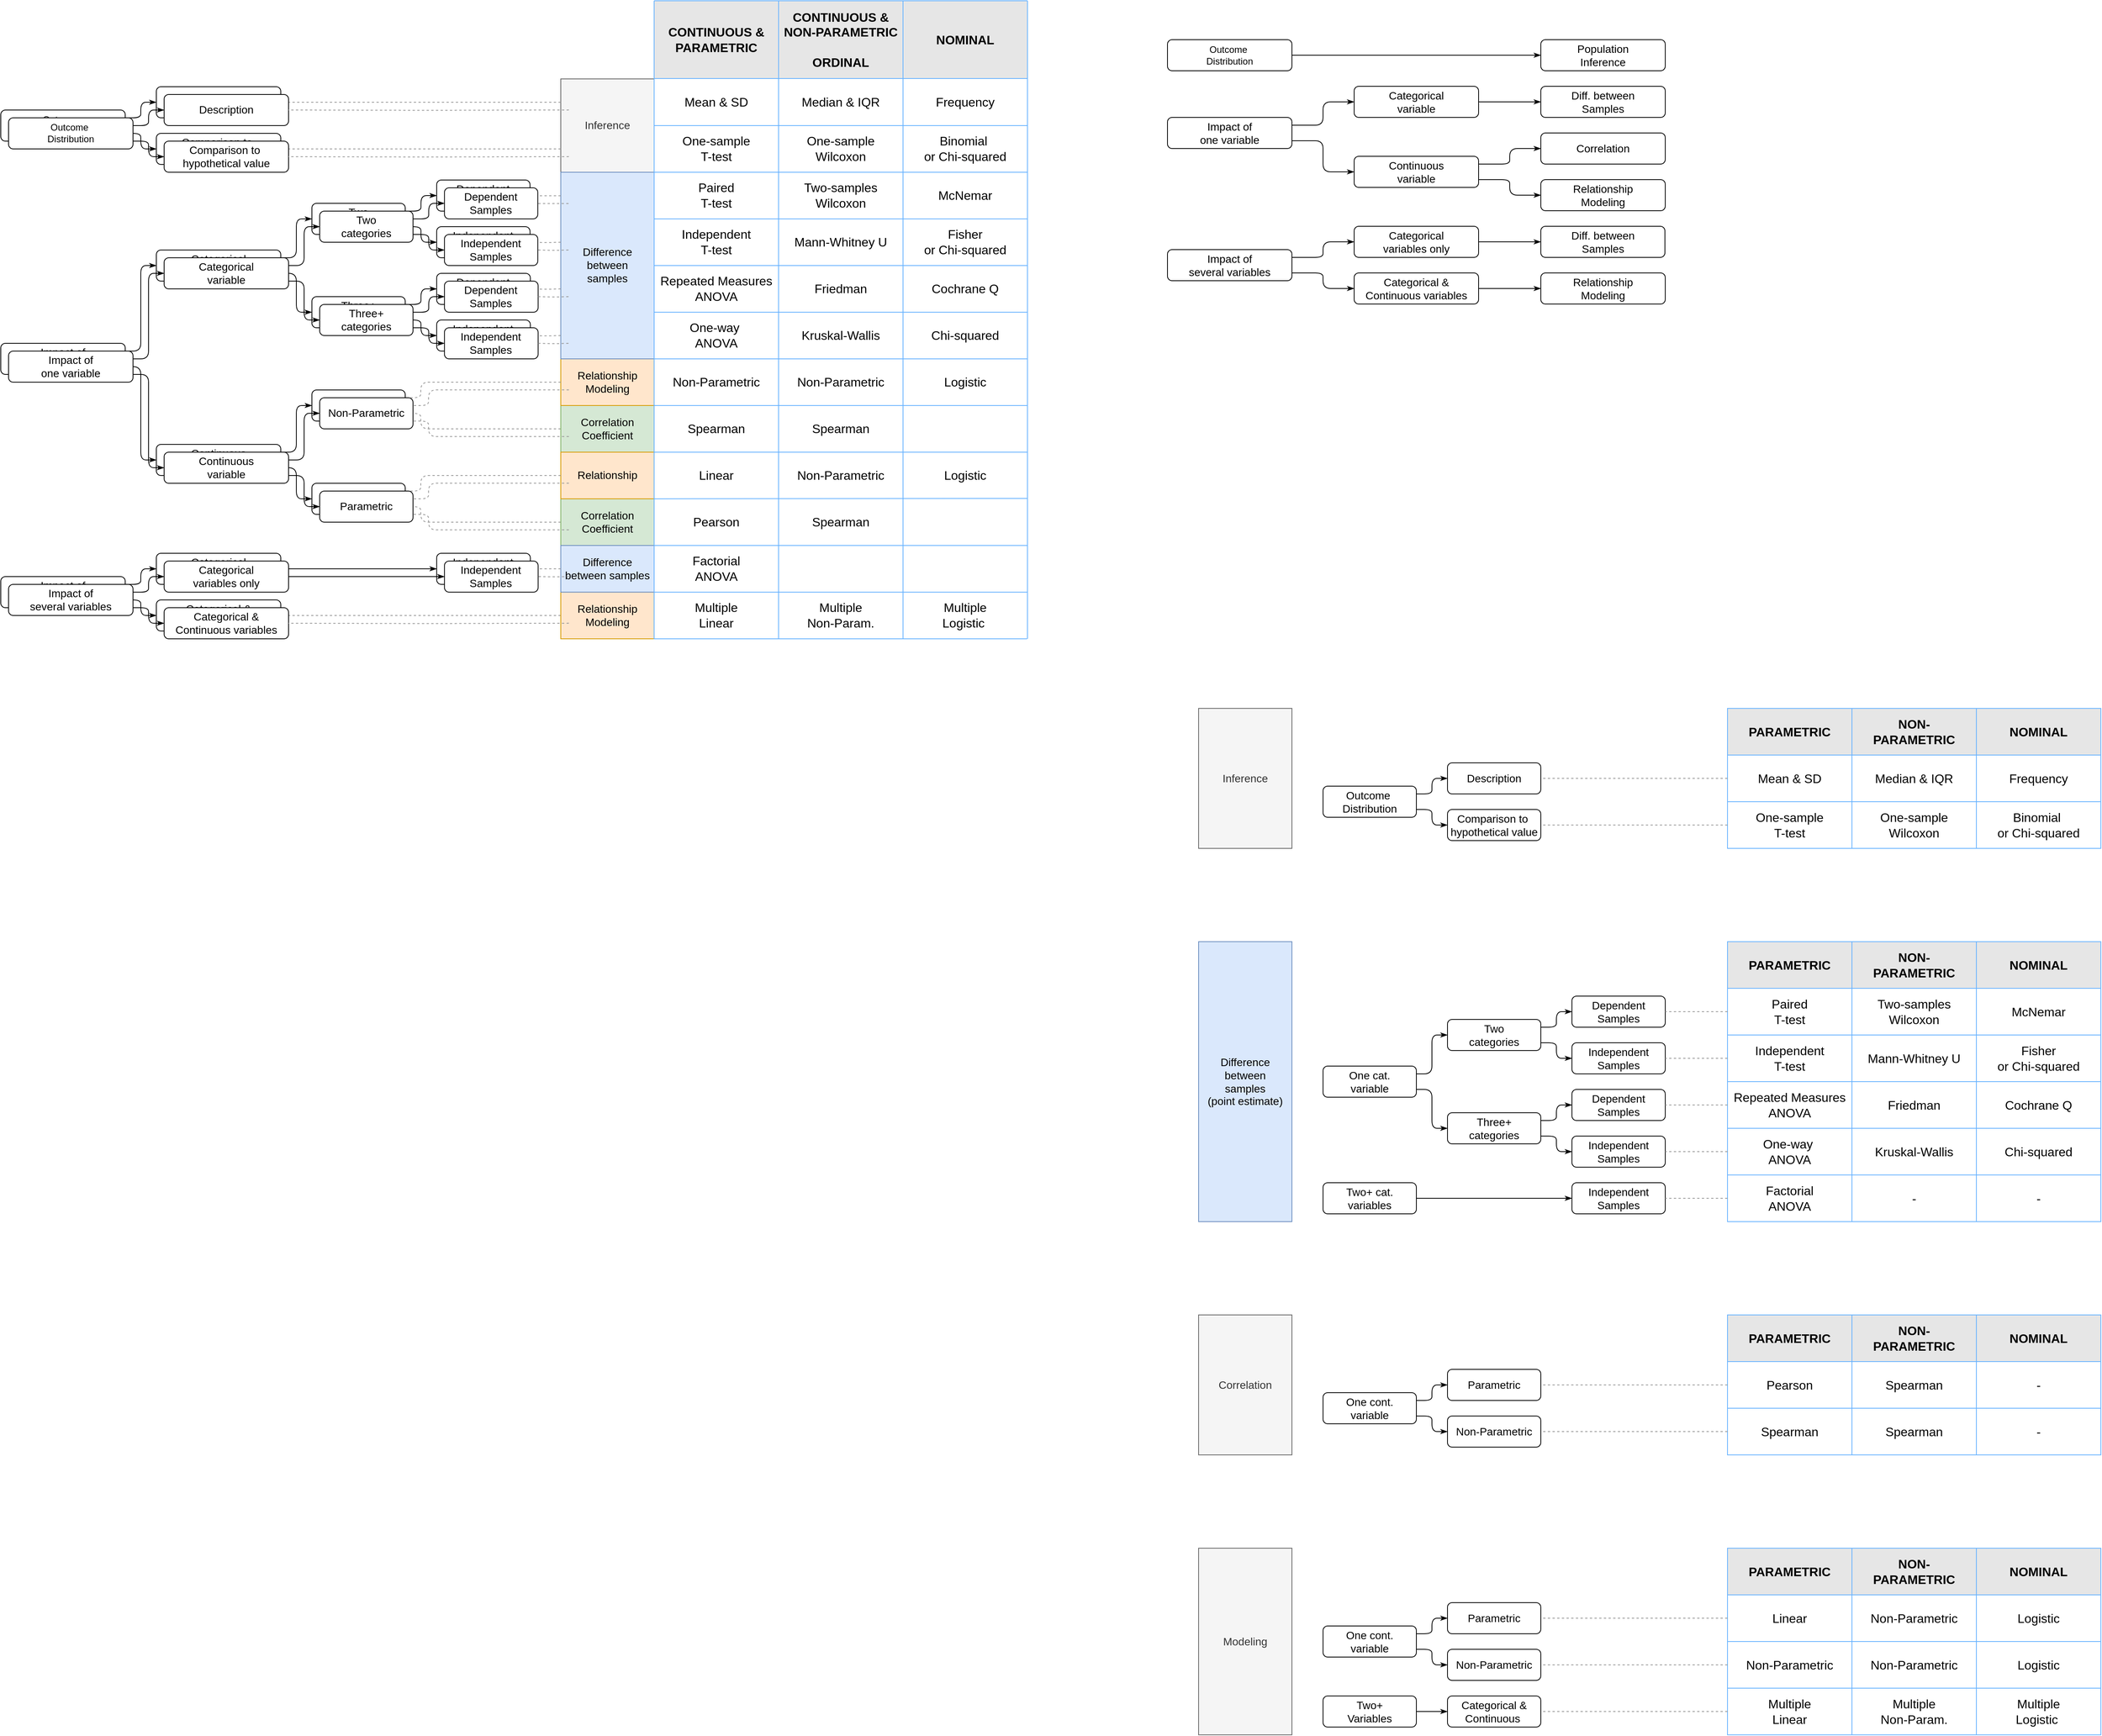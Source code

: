 <mxfile version="12.4.2" type="device" pages="1"><diagram id="ZuekufQIsCYQd2VBIoGK" name="Page-1"><mxGraphModel dx="5364" dy="2844" grid="1" gridSize="10" guides="0" tooltips="1" connect="1" arrows="1" fold="1" page="1" pageScale="1" pageWidth="840" pageHeight="1200" math="0" shadow="0"><root><mxCell id="0"/><mxCell id="1" parent="0"/><mxCell id="bcl5rDtu9fKRaF4wPNXP-898" value="Inference" style="rounded=1;whiteSpace=wrap;html=1;fontSize=14;fillColor=#f5f5f5;strokeColor=#666666;arcSize=0;fontColor=#333333;" parent="1" vertex="1"><mxGeometry x="-1380" y="-989.52" width="120" height="120" as="geometry"/></mxCell><mxCell id="bcl5rDtu9fKRaF4wPNXP-876" value="&lt;b style=&quot;font-size: 16px;&quot;&gt;CONTINUOUS &amp;amp; PARAMETRIC&lt;/b&gt;" style="rounded=1;whiteSpace=wrap;html=1;horizontal=1;fontSize=16;fillColor=#E6E6E6;strokeColor=none;arcSize=0;" parent="1" vertex="1"><mxGeometry x="-1260" y="-1090" width="160" height="100" as="geometry"/></mxCell><mxCell id="bcl5rDtu9fKRaF4wPNXP-877" value="&lt;b style=&quot;font-size: 16px&quot;&gt;CONTINUOUS &amp;amp; &lt;br style=&quot;font-size: 16px&quot;&gt;NON-PARAMETRIC&lt;br&gt;&lt;br&gt;ORDINAL&lt;br&gt;&lt;/b&gt;" style="rounded=1;whiteSpace=wrap;html=1;horizontal=1;fontSize=16;fillColor=#E6E6E6;strokeColor=none;arcSize=0;" parent="1" vertex="1"><mxGeometry x="-1100" y="-1090" width="160" height="100" as="geometry"/></mxCell><mxCell id="bcl5rDtu9fKRaF4wPNXP-878" value="&lt;b style=&quot;font-size: 16px;&quot;&gt;NOMINAL&lt;/b&gt;" style="rounded=1;whiteSpace=wrap;html=1;horizontal=1;fontSize=16;fillColor=#E6E6E6;strokeColor=none;arcSize=0;" parent="1" vertex="1"><mxGeometry x="-940" y="-1090" width="160" height="100" as="geometry"/></mxCell><mxCell id="bcl5rDtu9fKRaF4wPNXP-686" value="Categorical&lt;br style=&quot;font-size: 14px;&quot;&gt;variable" style="rounded=1;whiteSpace=wrap;html=1;fontSize=14;" parent="1" vertex="1"><mxGeometry x="-1900" y="-769.52" width="160" height="40" as="geometry"/></mxCell><mxCell id="bcl5rDtu9fKRaF4wPNXP-687" value="Two &lt;br&gt;categories" style="rounded=1;whiteSpace=wrap;html=1;fontSize=14;" parent="1" vertex="1"><mxGeometry x="-1700" y="-829.52" width="120" height="40" as="geometry"/></mxCell><mxCell id="bcl5rDtu9fKRaF4wPNXP-688" value="Dependent&lt;br&gt;Samples" style="rounded=1;whiteSpace=wrap;html=1;fontSize=14;" parent="1" vertex="1"><mxGeometry x="-1539.57" y="-859.52" width="120" height="40" as="geometry"/></mxCell><mxCell id="bcl5rDtu9fKRaF4wPNXP-689" value="" style="endArrow=none;html=1;edgeStyle=orthogonalEdgeStyle;entryX=1;entryY=0.25;entryDx=0;entryDy=0;exitX=0;exitY=0.5;exitDx=0;exitDy=0;startArrow=classicThin;startFill=1;fontSize=14;" parent="1" source="bcl5rDtu9fKRaF4wPNXP-688" target="bcl5rDtu9fKRaF4wPNXP-687" edge="1"><mxGeometry width="50" height="50" relative="1" as="geometry"><mxPoint x="-1200" y="-159.52" as="sourcePoint"/><mxPoint x="-1150" y="-209.52" as="targetPoint"/></mxGeometry></mxCell><mxCell id="bcl5rDtu9fKRaF4wPNXP-690" value="Paired&lt;br style=&quot;font-size: 16px&quot;&gt;T-test" style="rounded=1;whiteSpace=wrap;html=1;horizontal=1;fontSize=16;fillColor=none;strokeColor=none;" parent="1" vertex="1"><mxGeometry x="-1260" y="-859.52" width="160" height="40" as="geometry"/></mxCell><mxCell id="bcl5rDtu9fKRaF4wPNXP-692" value="" style="endArrow=none;html=1;edgeStyle=orthogonalEdgeStyle;entryX=1;entryY=0.75;entryDx=0;entryDy=0;startArrow=classicThin;startFill=1;exitX=0;exitY=0.5;exitDx=0;exitDy=0;fontSize=14;" parent="1" source="bcl5rDtu9fKRaF4wPNXP-693" target="bcl5rDtu9fKRaF4wPNXP-687" edge="1"><mxGeometry width="50" height="50" relative="1" as="geometry"><mxPoint x="-990" y="-549.52" as="sourcePoint"/><mxPoint x="-710" y="-699.52" as="targetPoint"/></mxGeometry></mxCell><mxCell id="bcl5rDtu9fKRaF4wPNXP-693" value="Independent&lt;br&gt;Samples" style="rounded=1;whiteSpace=wrap;html=1;fontSize=14;" parent="1" vertex="1"><mxGeometry x="-1539.57" y="-799.52" width="120" height="40" as="geometry"/></mxCell><mxCell id="bcl5rDtu9fKRaF4wPNXP-694" value="Independent&lt;br style=&quot;font-size: 16px&quot;&gt;T-test" style="rounded=1;whiteSpace=wrap;html=1;horizontal=1;fontSize=16;fillColor=none;strokeColor=none;" parent="1" vertex="1"><mxGeometry x="-1260" y="-799.52" width="160" height="40" as="geometry"/></mxCell><mxCell id="bcl5rDtu9fKRaF4wPNXP-696" value="Three+ &lt;br&gt;categories" style="rounded=1;whiteSpace=wrap;html=1;fontSize=14;" parent="1" vertex="1"><mxGeometry x="-1700" y="-709.52" width="120" height="40" as="geometry"/></mxCell><mxCell id="bcl5rDtu9fKRaF4wPNXP-697" value="&lt;span style=&quot;white-space: normal; font-size: 16px;&quot;&gt;Repeated Measures ANOVA&lt;/span&gt;" style="rounded=1;whiteSpace=wrap;html=1;horizontal=1;fontSize=16;fillColor=none;strokeColor=none;" parent="1" vertex="1"><mxGeometry x="-1260" y="-739.52" width="160" height="40" as="geometry"/></mxCell><mxCell id="bcl5rDtu9fKRaF4wPNXP-698" value="" style="endArrow=none;html=1;edgeStyle=orthogonalEdgeStyle;entryX=1;entryY=0.25;entryDx=0;entryDy=0;startArrow=classicThin;startFill=1;exitX=0;exitY=0.5;exitDx=0;exitDy=0;entryPerimeter=0;fontSize=14;" parent="1" source="bcl5rDtu9fKRaF4wPNXP-687" target="bcl5rDtu9fKRaF4wPNXP-686" edge="1"><mxGeometry width="50" height="50" relative="1" as="geometry"><mxPoint x="-1650.059" y="-969.461" as="sourcePoint"/><mxPoint x="-1730.059" y="-969.461" as="targetPoint"/></mxGeometry></mxCell><mxCell id="bcl5rDtu9fKRaF4wPNXP-699" value="" style="endArrow=none;html=1;edgeStyle=orthogonalEdgeStyle;entryX=1;entryY=0.75;entryDx=0;entryDy=0;startArrow=classicThin;startFill=1;exitX=0;exitY=0.5;exitDx=0;exitDy=0;fontSize=14;" parent="1" source="bcl5rDtu9fKRaF4wPNXP-696" target="bcl5rDtu9fKRaF4wPNXP-686" edge="1"><mxGeometry width="50" height="50" relative="1" as="geometry"><mxPoint x="-1650.059" y="-809.461" as="sourcePoint"/><mxPoint x="-1730.059" y="-760.049" as="targetPoint"/></mxGeometry></mxCell><mxCell id="bcl5rDtu9fKRaF4wPNXP-700" value="Impact of &lt;br&gt;one variable " style="rounded=1;whiteSpace=wrap;html=1;fontSize=14;" parent="1" vertex="1"><mxGeometry x="-2100" y="-649.52" width="160" height="40" as="geometry"/></mxCell><mxCell id="bcl5rDtu9fKRaF4wPNXP-701" value="" style="endArrow=none;html=1;edgeStyle=orthogonalEdgeStyle;entryX=1;entryY=0.25;entryDx=0;entryDy=0;startArrow=classicThin;startFill=1;exitX=0;exitY=0.5;exitDx=0;exitDy=0;fontSize=14;" parent="1" source="bcl5rDtu9fKRaF4wPNXP-686" target="bcl5rDtu9fKRaF4wPNXP-700" edge="1"><mxGeometry width="50" height="50" relative="1" as="geometry"><mxPoint x="-1839.999" y="-494.751" as="sourcePoint"/><mxPoint x="-1939.571" y="-669.234" as="targetPoint"/></mxGeometry></mxCell><mxCell id="bcl5rDtu9fKRaF4wPNXP-702" value="Continuous&lt;br style=&quot;font-size: 14px;&quot;&gt;variable" style="rounded=1;whiteSpace=wrap;html=1;fontSize=14;" parent="1" vertex="1"><mxGeometry x="-1900" y="-519.52" width="160" height="40" as="geometry"/></mxCell><mxCell id="bcl5rDtu9fKRaF4wPNXP-703" value="Non-Parametric" style="rounded=1;whiteSpace=wrap;html=1;fontSize=14;" parent="1" vertex="1"><mxGeometry x="-1700" y="-589.52" width="120" height="40" as="geometry"/></mxCell><mxCell id="bcl5rDtu9fKRaF4wPNXP-704" value="Parametric" style="rounded=1;whiteSpace=wrap;html=1;fontSize=14;" parent="1" vertex="1"><mxGeometry x="-1700" y="-469.52" width="120" height="40" as="geometry"/></mxCell><mxCell id="bcl5rDtu9fKRaF4wPNXP-705" value="Spearman" style="rounded=1;whiteSpace=wrap;html=1;horizontal=1;fontSize=16;fillColor=none;strokeColor=none;" parent="1" vertex="1"><mxGeometry x="-1260" y="-559.52" width="160" height="40" as="geometry"/></mxCell><mxCell id="bcl5rDtu9fKRaF4wPNXP-706" value="Pearson" style="rounded=1;whiteSpace=wrap;html=1;horizontal=1;fontSize=16;fillColor=none;strokeColor=none;" parent="1" vertex="1"><mxGeometry x="-1260" y="-439.52" width="160" height="40" as="geometry"/></mxCell><mxCell id="bcl5rDtu9fKRaF4wPNXP-707" value="" style="endArrow=none;html=1;edgeStyle=orthogonalEdgeStyle;startArrow=none;startFill=0;exitX=0;exitY=0.5;exitDx=0;exitDy=0;fontSize=14;entryX=1;entryY=0.75;entryDx=0;entryDy=0;dashed=1;strokeColor=#999999;" parent="1" source="bcl5rDtu9fKRaF4wPNXP-728" target="bcl5rDtu9fKRaF4wPNXP-703" edge="1"><mxGeometry width="50" height="50" relative="1" as="geometry"><mxPoint x="-1249.629" y="-669.461" as="sourcePoint"/><mxPoint x="-1610" y="-519.52" as="targetPoint"/><Array as="points"><mxPoint x="-1560" y="-539.52"/><mxPoint x="-1560" y="-559.52"/></Array></mxGeometry></mxCell><mxCell id="bcl5rDtu9fKRaF4wPNXP-708" value="" style="endArrow=none;html=1;edgeStyle=orthogonalEdgeStyle;startArrow=none;startFill=0;exitX=0;exitY=0.5;exitDx=0;exitDy=0;fontSize=14;entryX=1;entryY=0.75;entryDx=0;entryDy=0;dashed=1;strokeColor=#999999;" parent="1" source="bcl5rDtu9fKRaF4wPNXP-730" target="bcl5rDtu9fKRaF4wPNXP-704" edge="1"><mxGeometry width="50" height="50" relative="1" as="geometry"><mxPoint x="-1239.629" y="-579.461" as="sourcePoint"/><mxPoint x="-1609.57" y="-349.52" as="targetPoint"/><Array as="points"><mxPoint x="-1560" y="-419.52"/><mxPoint x="-1560" y="-439.52"/></Array></mxGeometry></mxCell><mxCell id="bcl5rDtu9fKRaF4wPNXP-709" value="" style="endArrow=none;html=1;edgeStyle=orthogonalEdgeStyle;entryX=1;entryY=0.25;entryDx=0;entryDy=0;startArrow=classicThin;startFill=1;exitX=0;exitY=0.5;exitDx=0;exitDy=0;fontSize=14;" parent="1" source="bcl5rDtu9fKRaF4wPNXP-703" target="bcl5rDtu9fKRaF4wPNXP-702" edge="1"><mxGeometry width="50" height="50" relative="1" as="geometry"><mxPoint x="-1650.059" y="-669.461" as="sourcePoint"/><mxPoint x="-1730.059" y="-620.049" as="targetPoint"/></mxGeometry></mxCell><mxCell id="bcl5rDtu9fKRaF4wPNXP-710" value="" style="endArrow=none;html=1;edgeStyle=orthogonalEdgeStyle;entryX=1;entryY=0.75;entryDx=0;entryDy=0;startArrow=classicThin;startFill=1;exitX=0;exitY=0.5;exitDx=0;exitDy=0;fontSize=14;" parent="1" source="bcl5rDtu9fKRaF4wPNXP-704" target="bcl5rDtu9fKRaF4wPNXP-702" edge="1"><mxGeometry width="50" height="50" relative="1" as="geometry"><mxPoint x="-1640.059" y="-659.461" as="sourcePoint"/><mxPoint x="-1720.059" y="-610.049" as="targetPoint"/></mxGeometry></mxCell><mxCell id="bcl5rDtu9fKRaF4wPNXP-711" value="" style="endArrow=none;html=1;edgeStyle=orthogonalEdgeStyle;startArrow=classicThin;startFill=1;exitX=0;exitY=0.5;exitDx=0;exitDy=0;entryX=1;entryY=0.75;entryDx=0;entryDy=0;fontSize=14;" parent="1" source="bcl5rDtu9fKRaF4wPNXP-702" target="bcl5rDtu9fKRaF4wPNXP-700" edge="1"><mxGeometry width="50" height="50" relative="1" as="geometry"><mxPoint x="-1890.059" y="-609.461" as="sourcePoint"/><mxPoint x="-1969" y="-450.52" as="targetPoint"/></mxGeometry></mxCell><mxCell id="bcl5rDtu9fKRaF4wPNXP-712" value="Impact of &lt;br&gt;several variables" style="rounded=1;whiteSpace=wrap;html=1;fontSize=14;" parent="1" vertex="1"><mxGeometry x="-2100" y="-349.52" width="160" height="40" as="geometry"/></mxCell><mxCell id="bcl5rDtu9fKRaF4wPNXP-713" value="Categorical&lt;br style=&quot;font-size: 14px;&quot;&gt;variables only" style="rounded=1;whiteSpace=wrap;html=1;fontSize=14;" parent="1" vertex="1"><mxGeometry x="-1900" y="-379.52" width="160" height="40" as="geometry"/></mxCell><mxCell id="bcl5rDtu9fKRaF4wPNXP-714" value="" style="endArrow=none;html=1;edgeStyle=orthogonalEdgeStyle;startArrow=classicThin;startFill=1;exitX=0;exitY=0.5;exitDx=0;exitDy=0;entryX=1;entryY=0.25;entryDx=0;entryDy=0;fontSize=14;" parent="1" source="bcl5rDtu9fKRaF4wPNXP-713" target="bcl5rDtu9fKRaF4wPNXP-712" edge="1"><mxGeometry width="50" height="50" relative="1" as="geometry"><mxPoint x="-1890.489" y="-469.461" as="sourcePoint"/><mxPoint x="-1970.489" y="-549.461" as="targetPoint"/></mxGeometry></mxCell><mxCell id="bcl5rDtu9fKRaF4wPNXP-715" value="Factorial&lt;br style=&quot;font-size: 16px;&quot;&gt;ANOVA" style="rounded=1;whiteSpace=wrap;html=1;horizontal=1;fontSize=16;fillColor=none;strokeColor=none;" parent="1" vertex="1"><mxGeometry x="-1260" y="-379.52" width="160" height="40" as="geometry"/></mxCell><mxCell id="bcl5rDtu9fKRaF4wPNXP-716" value="" style="endArrow=none;html=1;edgeStyle=orthogonalEdgeStyle;entryX=1;entryY=0.5;entryDx=0;entryDy=0;startArrow=classicThin;startFill=1;exitX=0;exitY=0.5;exitDx=0;exitDy=0;fontSize=14;" parent="1" source="bcl5rDtu9fKRaF4wPNXP-837" target="bcl5rDtu9fKRaF4wPNXP-713" edge="1"><mxGeometry width="50" height="50" relative="1" as="geometry"><mxPoint x="-1210.489" y="-429.461" as="sourcePoint"/><mxPoint x="-1570.489" y="-429.461" as="targetPoint"/></mxGeometry></mxCell><mxCell id="bcl5rDtu9fKRaF4wPNXP-717" value="Multiple &lt;br&gt;Linear" style="rounded=1;whiteSpace=wrap;html=1;horizontal=1;fontSize=16;fillColor=none;strokeColor=none;" parent="1" vertex="1"><mxGeometry x="-1260" y="-319.52" width="160" height="40" as="geometry"/></mxCell><mxCell id="bcl5rDtu9fKRaF4wPNXP-718" value="Categorical &amp;amp; Continuous variables" style="rounded=1;whiteSpace=wrap;html=1;fontSize=14;" parent="1" vertex="1"><mxGeometry x="-1900" y="-319.52" width="160" height="40" as="geometry"/></mxCell><mxCell id="bcl5rDtu9fKRaF4wPNXP-719" value="" style="endArrow=none;html=1;edgeStyle=orthogonalEdgeStyle;entryX=1;entryY=0.5;entryDx=0;entryDy=0;startArrow=none;startFill=0;exitX=0;exitY=0.5;exitDx=0;exitDy=0;fontSize=14;dashed=1;strokeColor=#999999;" parent="1" source="bcl5rDtu9fKRaF4wPNXP-835" target="bcl5rDtu9fKRaF4wPNXP-718" edge="1"><mxGeometry width="50" height="50" relative="1" as="geometry"><mxPoint x="-1210.489" y="-369.461" as="sourcePoint"/><mxPoint x="-1770.489" y="-369.461" as="targetPoint"/></mxGeometry></mxCell><mxCell id="bcl5rDtu9fKRaF4wPNXP-720" value="" style="endArrow=none;html=1;edgeStyle=orthogonalEdgeStyle;startArrow=classicThin;startFill=1;exitX=0;exitY=0.5;exitDx=0;exitDy=0;entryX=1;entryY=0.75;entryDx=0;entryDy=0;fontSize=14;" parent="1" source="bcl5rDtu9fKRaF4wPNXP-718" target="bcl5rDtu9fKRaF4wPNXP-712" edge="1"><mxGeometry width="50" height="50" relative="1" as="geometry"><mxPoint x="-1890.489" y="-349.461" as="sourcePoint"/><mxPoint x="-1970.489" y="-320.049" as="targetPoint"/></mxGeometry></mxCell><mxCell id="bcl5rDtu9fKRaF4wPNXP-721" value="&lt;span style=&quot;text-align: left; white-space: nowrap; font-size: 16px;&quot;&gt;One-way&amp;nbsp;&lt;br style=&quot;font-size: 16px;&quot;&gt;ANOVA&lt;/span&gt;" style="rounded=1;whiteSpace=wrap;html=1;horizontal=1;fontSize=16;fillColor=none;strokeColor=none;" parent="1" vertex="1"><mxGeometry x="-1260" y="-679.52" width="160" height="40" as="geometry"/></mxCell><mxCell id="bcl5rDtu9fKRaF4wPNXP-722" value="Dependent&lt;br&gt;Samples" style="rounded=1;whiteSpace=wrap;html=1;fontSize=14;" parent="1" vertex="1"><mxGeometry x="-1539.57" y="-739.52" width="120.43" height="40" as="geometry"/></mxCell><mxCell id="bcl5rDtu9fKRaF4wPNXP-723" value="" style="endArrow=none;html=1;edgeStyle=orthogonalEdgeStyle;exitX=0;exitY=0.5;exitDx=0;exitDy=0;startArrow=classicThin;startFill=1;fontSize=14;entryX=1;entryY=0.25;entryDx=0;entryDy=0;" parent="1" source="bcl5rDtu9fKRaF4wPNXP-722" target="bcl5rDtu9fKRaF4wPNXP-696" edge="1"><mxGeometry width="50" height="50" relative="1" as="geometry"><mxPoint x="-1200.43" y="-39.52" as="sourcePoint"/><mxPoint x="-1570" y="-699.52" as="targetPoint"/></mxGeometry></mxCell><mxCell id="bcl5rDtu9fKRaF4wPNXP-725" value="" style="endArrow=none;html=1;edgeStyle=orthogonalEdgeStyle;startArrow=classicThin;startFill=1;exitX=0;exitY=0.5;exitDx=0;exitDy=0;fontSize=14;entryX=1;entryY=0.75;entryDx=0;entryDy=0;" parent="1" source="bcl5rDtu9fKRaF4wPNXP-726" target="bcl5rDtu9fKRaF4wPNXP-696" edge="1"><mxGeometry width="50" height="50" relative="1" as="geometry"><mxPoint x="-990.43" y="-429.52" as="sourcePoint"/><mxPoint x="-1570" y="-679.52" as="targetPoint"/></mxGeometry></mxCell><mxCell id="bcl5rDtu9fKRaF4wPNXP-726" value="Independent&lt;br&gt;Samples" style="rounded=1;whiteSpace=wrap;html=1;fontSize=14;" parent="1" vertex="1"><mxGeometry x="-1539.57" y="-679.52" width="120.43" height="40" as="geometry"/></mxCell><mxCell id="bcl5rDtu9fKRaF4wPNXP-728" value="Correlation&lt;br&gt;Coefficient" style="rounded=1;whiteSpace=wrap;html=1;fontSize=14;fillColor=#d5e8d4;strokeColor=#82b366;arcSize=0;" parent="1" vertex="1"><mxGeometry x="-1380" y="-569.52" width="120" height="60" as="geometry"/></mxCell><mxCell id="bcl5rDtu9fKRaF4wPNXP-730" value="Correlation&lt;br&gt;Coefficient" style="rounded=1;whiteSpace=wrap;html=1;fontSize=14;fillColor=#d5e8d4;strokeColor=#82b366;arcSize=0;" parent="1" vertex="1"><mxGeometry x="-1380" y="-449.52" width="120" height="60" as="geometry"/></mxCell><mxCell id="bcl5rDtu9fKRaF4wPNXP-732" value="Linear " style="rounded=1;whiteSpace=wrap;html=1;horizontal=1;fontSize=16;fillColor=none;strokeColor=none;" parent="1" vertex="1"><mxGeometry x="-1260" y="-499.52" width="160" height="40" as="geometry"/></mxCell><mxCell id="bcl5rDtu9fKRaF4wPNXP-733" value="Relationship" style="rounded=1;whiteSpace=wrap;html=1;fontSize=14;fillColor=#ffe6cc;strokeColor=#d79b00;arcSize=0;" parent="1" vertex="1"><mxGeometry x="-1380" y="-509.52" width="120" height="60" as="geometry"/></mxCell><mxCell id="bcl5rDtu9fKRaF4wPNXP-735" value="" style="endArrow=none;html=1;edgeStyle=orthogonalEdgeStyle;startArrow=none;startFill=0;exitX=0;exitY=0.5;exitDx=0;exitDy=0;fontSize=14;entryX=1;entryY=0.25;entryDx=0;entryDy=0;dashed=1;strokeColor=#999999;" parent="1" source="bcl5rDtu9fKRaF4wPNXP-733" target="bcl5rDtu9fKRaF4wPNXP-704" edge="1"><mxGeometry width="50" height="50" relative="1" as="geometry"><mxPoint x="-1514.351" y="-319.524" as="sourcePoint"/><mxPoint x="-1600" y="-499.52" as="targetPoint"/><Array as="points"><mxPoint x="-1560" y="-479.52"/><mxPoint x="-1560" y="-459.52"/></Array></mxGeometry></mxCell><mxCell id="bcl5rDtu9fKRaF4wPNXP-777" value="Two-samples&lt;br style=&quot;font-size: 16px;&quot;&gt;Wilcoxon" style="rounded=1;whiteSpace=wrap;html=1;horizontal=1;fontSize=16;fillColor=none;strokeColor=none;" parent="1" vertex="1"><mxGeometry x="-1100" y="-859.52" width="160" height="40" as="geometry"/></mxCell><mxCell id="bcl5rDtu9fKRaF4wPNXP-778" value="Mann-Whitney U" style="rounded=1;whiteSpace=wrap;html=1;horizontal=1;fontSize=16;fillColor=none;strokeColor=none;" parent="1" vertex="1"><mxGeometry x="-1100" y="-799.52" width="160" height="40" as="geometry"/></mxCell><mxCell id="bcl5rDtu9fKRaF4wPNXP-779" value="Friedman" style="rounded=1;whiteSpace=wrap;html=1;horizontal=1;fontSize=16;fillColor=none;strokeColor=none;" parent="1" vertex="1"><mxGeometry x="-1100" y="-739.52" width="160" height="40" as="geometry"/></mxCell><mxCell id="bcl5rDtu9fKRaF4wPNXP-780" value="Kruskal-Wallis" style="rounded=1;whiteSpace=wrap;html=1;horizontal=1;fontSize=16;fillColor=none;strokeColor=none;" parent="1" vertex="1"><mxGeometry x="-1100" y="-679.52" width="160" height="40" as="geometry"/></mxCell><mxCell id="bcl5rDtu9fKRaF4wPNXP-781" value="Relationship&lt;br&gt;Modeling" style="rounded=1;whiteSpace=wrap;html=1;fontSize=14;fillColor=#ffe6cc;strokeColor=#d79b00;arcSize=0;" parent="1" vertex="1"><mxGeometry x="-1380" y="-629.52" width="120" height="60" as="geometry"/></mxCell><mxCell id="bcl5rDtu9fKRaF4wPNXP-782" value="" style="endArrow=none;html=1;edgeStyle=orthogonalEdgeStyle;entryX=1;entryY=0.25;entryDx=0;entryDy=0;startArrow=none;startFill=0;exitX=0;exitY=0.5;exitDx=0;exitDy=0;fontSize=14;dashed=1;strokeColor=#999999;" parent="1" source="bcl5rDtu9fKRaF4wPNXP-781" target="bcl5rDtu9fKRaF4wPNXP-703" edge="1"><mxGeometry width="50" height="50" relative="1" as="geometry"><mxPoint x="-1570.31" y="-589.623" as="sourcePoint"/><mxPoint x="-1610.31" y="-579.279" as="targetPoint"/><Array as="points"><mxPoint x="-1560" y="-599.52"/><mxPoint x="-1560" y="-579.52"/></Array></mxGeometry></mxCell><mxCell id="bcl5rDtu9fKRaF4wPNXP-783" value="Non-Parametric" style="rounded=1;whiteSpace=wrap;html=1;horizontal=1;fontSize=16;fillColor=none;strokeColor=none;" parent="1" vertex="1"><mxGeometry x="-1260" y="-619.52" width="160" height="40" as="geometry"/></mxCell><mxCell id="bcl5rDtu9fKRaF4wPNXP-785" value="&lt;span style=&quot;white-space: normal ; font-size: 16px&quot;&gt;Spearman&lt;/span&gt;" style="rounded=1;whiteSpace=wrap;html=1;horizontal=1;fontSize=16;fillColor=none;strokeColor=none;" parent="1" vertex="1"><mxGeometry x="-1100" y="-559.52" width="160" height="40" as="geometry"/></mxCell><mxCell id="bcl5rDtu9fKRaF4wPNXP-786" value="&lt;span style=&quot;white-space: normal ; font-size: 16px&quot;&gt;Spearman&lt;/span&gt;" style="rounded=1;whiteSpace=wrap;html=1;horizontal=1;fontSize=16;fillColor=none;strokeColor=none;" parent="1" vertex="1"><mxGeometry x="-1100" y="-439.52" width="160" height="40" as="geometry"/></mxCell><mxCell id="bcl5rDtu9fKRaF4wPNXP-787" value="Non-Parametric" style="rounded=1;whiteSpace=wrap;html=1;horizontal=1;fontSize=16;fillColor=none;strokeColor=none;" parent="1" vertex="1"><mxGeometry x="-1100" y="-619.52" width="160" height="40" as="geometry"/></mxCell><mxCell id="bcl5rDtu9fKRaF4wPNXP-788" value="Non-Parametric" style="rounded=1;whiteSpace=wrap;html=1;horizontal=1;fontSize=16;fillColor=none;strokeColor=none;" parent="1" vertex="1"><mxGeometry x="-1100" y="-499.52" width="160" height="40" as="geometry"/></mxCell><mxCell id="bcl5rDtu9fKRaF4wPNXP-789" value="Multiple &lt;br&gt;Non-Param." style="rounded=1;whiteSpace=wrap;html=1;horizontal=1;fontSize=16;fillColor=none;strokeColor=none;" parent="1" vertex="1"><mxGeometry x="-1100" y="-319.52" width="160" height="40" as="geometry"/></mxCell><mxCell id="bcl5rDtu9fKRaF4wPNXP-827" value="McNemar" style="rounded=1;whiteSpace=wrap;html=1;horizontal=1;fontSize=16;fillColor=none;strokeColor=none;" parent="1" vertex="1"><mxGeometry x="-940" y="-859.52" width="160" height="40" as="geometry"/></mxCell><mxCell id="bcl5rDtu9fKRaF4wPNXP-828" value="Fisher&lt;br style=&quot;font-size: 16px;&quot;&gt;or Chi-squared" style="rounded=1;whiteSpace=wrap;html=1;horizontal=1;fontSize=16;fillColor=none;strokeColor=none;" parent="1" vertex="1"><mxGeometry x="-940" y="-799.52" width="160" height="40" as="geometry"/></mxCell><mxCell id="bcl5rDtu9fKRaF4wPNXP-829" value="Cochrane Q" style="rounded=1;whiteSpace=wrap;html=1;horizontal=1;fontSize=16;fillColor=none;strokeColor=none;" parent="1" vertex="1"><mxGeometry x="-940" y="-739.52" width="160" height="40" as="geometry"/></mxCell><mxCell id="bcl5rDtu9fKRaF4wPNXP-830" value="Chi-squared" style="rounded=1;whiteSpace=wrap;html=1;horizontal=1;fontSize=16;fillColor=none;strokeColor=none;" parent="1" vertex="1"><mxGeometry x="-940" y="-679.52" width="160" height="40" as="geometry"/></mxCell><mxCell id="bcl5rDtu9fKRaF4wPNXP-831" value="Logistic " style="rounded=1;whiteSpace=wrap;html=1;horizontal=1;fontSize=16;fillColor=none;strokeColor=none;" parent="1" vertex="1"><mxGeometry x="-940" y="-619.52" width="160" height="40" as="geometry"/></mxCell><mxCell id="bcl5rDtu9fKRaF4wPNXP-832" value="Logistic " style="rounded=1;whiteSpace=wrap;html=1;horizontal=1;fontSize=16;fillColor=none;strokeColor=none;" parent="1" vertex="1"><mxGeometry x="-940" y="-499.52" width="160" height="40" as="geometry"/></mxCell><mxCell id="bcl5rDtu9fKRaF4wPNXP-834" value="Multiple &lt;br&gt;Logistic&amp;nbsp;" style="rounded=1;whiteSpace=wrap;html=1;horizontal=1;fontSize=16;fillColor=none;strokeColor=none;" parent="1" vertex="1"><mxGeometry x="-940" y="-319.52" width="160" height="40" as="geometry"/></mxCell><mxCell id="bcl5rDtu9fKRaF4wPNXP-835" value="Relationship&lt;br&gt;Modeling" style="rounded=1;whiteSpace=wrap;html=1;fontSize=14;fillColor=#ffe6cc;strokeColor=#d79b00;arcSize=0;" parent="1" vertex="1"><mxGeometry x="-1380" y="-329.52" width="120" height="60" as="geometry"/></mxCell><mxCell id="bcl5rDtu9fKRaF4wPNXP-837" value="Independent&lt;br&gt;Samples" style="rounded=1;whiteSpace=wrap;html=1;fontSize=14;" parent="1" vertex="1"><mxGeometry x="-1539.57" y="-379.52" width="120.43" height="40" as="geometry"/></mxCell><mxCell id="bcl5rDtu9fKRaF4wPNXP-844" value="" style="endArrow=none;html=1;strokeColor=#66B2FF;fontSize=16;fillColor=#dae8fc;rounded=0;" parent="1" edge="1"><mxGeometry width="50" height="50" relative="1" as="geometry"><mxPoint x="-1260.57" y="-809.52" as="sourcePoint"/><mxPoint x="-780.57" y="-809.52" as="targetPoint"/></mxGeometry></mxCell><mxCell id="bcl5rDtu9fKRaF4wPNXP-845" value="" style="endArrow=none;html=1;strokeColor=#66B2FF;fontSize=14;fillColor=#dae8fc;rounded=0;" parent="1" edge="1"><mxGeometry width="50" height="50" relative="1" as="geometry"><mxPoint x="-940" y="-269.52" as="sourcePoint"/><mxPoint x="-940" y="-1090" as="targetPoint"/></mxGeometry></mxCell><mxCell id="bcl5rDtu9fKRaF4wPNXP-846" value="" style="endArrow=none;html=1;strokeColor=#66B2FF;fontSize=14;fillColor=#dae8fc;rounded=0;" parent="1" edge="1"><mxGeometry width="50" height="50" relative="1" as="geometry"><mxPoint x="-1100" y="-269.52" as="sourcePoint"/><mxPoint x="-1100" y="-1090" as="targetPoint"/></mxGeometry></mxCell><mxCell id="bcl5rDtu9fKRaF4wPNXP-847" value="" style="endArrow=none;html=1;strokeColor=#66B2FF;fontSize=16;fillColor=#dae8fc;rounded=0;" parent="1" edge="1"><mxGeometry width="50" height="50" relative="1" as="geometry"><mxPoint x="-1260.57" y="-749.52" as="sourcePoint"/><mxPoint x="-780.57" y="-749.52" as="targetPoint"/></mxGeometry></mxCell><mxCell id="bcl5rDtu9fKRaF4wPNXP-848" value="" style="endArrow=none;html=1;strokeColor=#66B2FF;fontSize=16;fillColor=#dae8fc;rounded=0;" parent="1" edge="1"><mxGeometry width="50" height="50" relative="1" as="geometry"><mxPoint x="-1260.57" y="-689.52" as="sourcePoint"/><mxPoint x="-780.57" y="-689.52" as="targetPoint"/></mxGeometry></mxCell><mxCell id="bcl5rDtu9fKRaF4wPNXP-849" value="" style="endArrow=none;html=1;strokeColor=#66B2FF;fontSize=16;fillColor=#dae8fc;rounded=0;" parent="1" edge="1"><mxGeometry width="50" height="50" relative="1" as="geometry"><mxPoint x="-1260.57" y="-629.52" as="sourcePoint"/><mxPoint x="-780.57" y="-629.52" as="targetPoint"/></mxGeometry></mxCell><mxCell id="bcl5rDtu9fKRaF4wPNXP-850" value="" style="endArrow=none;html=1;strokeColor=#66B2FF;fontSize=16;fillColor=#dae8fc;rounded=0;" parent="1" edge="1"><mxGeometry width="50" height="50" relative="1" as="geometry"><mxPoint x="-1260.57" y="-569.52" as="sourcePoint"/><mxPoint x="-780.57" y="-569.52" as="targetPoint"/></mxGeometry></mxCell><mxCell id="bcl5rDtu9fKRaF4wPNXP-851" value="" style="endArrow=none;html=1;strokeColor=#66B2FF;fontSize=16;fillColor=#dae8fc;rounded=0;" parent="1" edge="1"><mxGeometry width="50" height="50" relative="1" as="geometry"><mxPoint x="-1260.57" y="-509.52" as="sourcePoint"/><mxPoint x="-780.57" y="-509.52" as="targetPoint"/></mxGeometry></mxCell><mxCell id="bcl5rDtu9fKRaF4wPNXP-852" value="" style="endArrow=none;html=1;strokeColor=#66B2FF;fontSize=16;fillColor=#dae8fc;rounded=0;" parent="1" edge="1"><mxGeometry width="50" height="50" relative="1" as="geometry"><mxPoint x="-1260.57" y="-449.52" as="sourcePoint"/><mxPoint x="-780.57" y="-450.02" as="targetPoint"/></mxGeometry></mxCell><mxCell id="bcl5rDtu9fKRaF4wPNXP-853" value="" style="endArrow=none;html=1;strokeColor=#66B2FF;fontSize=16;fillColor=#dae8fc;rounded=0;" parent="1" edge="1"><mxGeometry width="50" height="50" relative="1" as="geometry"><mxPoint x="-1260.57" y="-389.52" as="sourcePoint"/><mxPoint x="-780.57" y="-389.52" as="targetPoint"/></mxGeometry></mxCell><mxCell id="bcl5rDtu9fKRaF4wPNXP-854" value="" style="endArrow=none;html=1;strokeColor=#66B2FF;fontSize=16;fillColor=#dae8fc;rounded=0;" parent="1" edge="1"><mxGeometry width="50" height="50" relative="1" as="geometry"><mxPoint x="-1260.57" y="-329.52" as="sourcePoint"/><mxPoint x="-780.57" y="-329.52" as="targetPoint"/></mxGeometry></mxCell><mxCell id="bcl5rDtu9fKRaF4wPNXP-857" value="Difference&lt;br style=&quot;font-size: 14px;&quot;&gt;between samples" style="rounded=1;whiteSpace=wrap;html=1;fontSize=14;fillColor=#dae8fc;strokeColor=#6c8ebf;arcSize=0;" parent="1" vertex="1"><mxGeometry x="-1380" y="-389.52" width="120" height="60" as="geometry"/></mxCell><mxCell id="bcl5rDtu9fKRaF4wPNXP-862" value="Difference&lt;br style=&quot;font-size: 14px;&quot;&gt;between &lt;br style=&quot;font-size: 14px;&quot;&gt;samples" style="rounded=1;whiteSpace=wrap;html=1;fontSize=14;fillColor=#dae8fc;strokeColor=#6c8ebf;arcSize=0;" parent="1" vertex="1"><mxGeometry x="-1380" y="-869.52" width="120" height="240" as="geometry"/></mxCell><mxCell id="bcl5rDtu9fKRaF4wPNXP-864" value="" style="endArrow=none;html=1;strokeColor=#66B2FF;fontSize=16;fillColor=#dae8fc;rounded=0;" parent="1" edge="1"><mxGeometry width="50" height="50" relative="1" as="geometry"><mxPoint x="-1260.57" y="-269.52" as="sourcePoint"/><mxPoint x="-780.57" y="-269.52" as="targetPoint"/></mxGeometry></mxCell><mxCell id="bcl5rDtu9fKRaF4wPNXP-865" value="" style="endArrow=none;html=1;strokeColor=#66B2FF;fontSize=16;fillColor=#dae8fc;rounded=0;" parent="1" edge="1"><mxGeometry width="50" height="50" relative="1" as="geometry"><mxPoint x="-1260.0" y="-990" as="sourcePoint"/><mxPoint x="-780.0" y="-990" as="targetPoint"/></mxGeometry></mxCell><mxCell id="bcl5rDtu9fKRaF4wPNXP-866" value="" style="endArrow=none;html=1;strokeColor=#66B2FF;fontSize=14;fillColor=#dae8fc;rounded=0;" parent="1" edge="1"><mxGeometry width="50" height="50" relative="1" as="geometry"><mxPoint x="-780" y="-269.52" as="sourcePoint"/><mxPoint x="-780" y="-1090" as="targetPoint"/></mxGeometry></mxCell><mxCell id="bcl5rDtu9fKRaF4wPNXP-870" value="" style="endArrow=none;html=1;edgeStyle=orthogonalEdgeStyle;startArrow=none;startFill=0;exitX=0;exitY=0.5;exitDx=0;exitDy=0;fontSize=14;entryX=1;entryY=0.5;entryDx=0;entryDy=0;strokeColor=#999999;dashed=1;" parent="1" source="bcl5rDtu9fKRaF4wPNXP-857" target="bcl5rDtu9fKRaF4wPNXP-837" edge="1"><mxGeometry width="50" height="50" relative="1" as="geometry"><mxPoint x="-1530" y="-349.52" as="sourcePoint"/><mxPoint x="-1420" y="-329.52" as="targetPoint"/></mxGeometry></mxCell><mxCell id="bcl5rDtu9fKRaF4wPNXP-871" value="" style="endArrow=none;html=1;edgeStyle=orthogonalEdgeStyle;startArrow=none;startFill=0;exitX=0;exitY=0.5;exitDx=0;exitDy=0;fontSize=14;entryX=1;entryY=0.5;entryDx=0;entryDy=0;strokeColor=#999999;dashed=1;" parent="1" target="bcl5rDtu9fKRaF4wPNXP-726" edge="1"><mxGeometry width="50" height="50" relative="1" as="geometry"><mxPoint x="-1380.059" y="-659.461" as="sourcePoint"/><mxPoint x="-1409" y="-349.52" as="targetPoint"/></mxGeometry></mxCell><mxCell id="bcl5rDtu9fKRaF4wPNXP-872" value="" style="endArrow=none;html=1;edgeStyle=orthogonalEdgeStyle;startArrow=none;startFill=0;exitX=0;exitY=0.5;exitDx=0;exitDy=0;fontSize=14;entryX=1;entryY=0.5;entryDx=0;entryDy=0;strokeColor=#999999;dashed=1;" parent="1" target="bcl5rDtu9fKRaF4wPNXP-722" edge="1"><mxGeometry width="50" height="50" relative="1" as="geometry"><mxPoint x="-1380.059" y="-719.461" as="sourcePoint"/><mxPoint x="-1409" y="-649.52" as="targetPoint"/></mxGeometry></mxCell><mxCell id="bcl5rDtu9fKRaF4wPNXP-873" value="" style="endArrow=none;html=1;edgeStyle=orthogonalEdgeStyle;startArrow=none;startFill=0;exitX=0;exitY=0.5;exitDx=0;exitDy=0;fontSize=14;entryX=1;entryY=0.5;entryDx=0;entryDy=0;strokeColor=#999999;dashed=1;" parent="1" target="bcl5rDtu9fKRaF4wPNXP-693" edge="1"><mxGeometry width="50" height="50" relative="1" as="geometry"><mxPoint x="-1380.059" y="-779.461" as="sourcePoint"/><mxPoint x="-1409" y="-709.52" as="targetPoint"/></mxGeometry></mxCell><mxCell id="bcl5rDtu9fKRaF4wPNXP-875" value="" style="endArrow=none;html=1;strokeColor=#66B2FF;fontSize=16;fillColor=#dae8fc;rounded=0;" parent="1" edge="1"><mxGeometry width="50" height="50" relative="1" as="geometry"><mxPoint x="-1260" y="-1090" as="sourcePoint"/><mxPoint x="-780" y="-1090" as="targetPoint"/></mxGeometry></mxCell><mxCell id="bcl5rDtu9fKRaF4wPNXP-867" value="" style="endArrow=none;html=1;strokeColor=#66B2FF;fontSize=14;fillColor=#dae8fc;rounded=0;" parent="1" edge="1"><mxGeometry width="50" height="50" relative="1" as="geometry"><mxPoint x="-1260" y="-269.52" as="sourcePoint"/><mxPoint x="-1260" y="-1090" as="targetPoint"/></mxGeometry></mxCell><mxCell id="bcl5rDtu9fKRaF4wPNXP-881" value="" style="endArrow=none;html=1;edgeStyle=orthogonalEdgeStyle;startArrow=none;startFill=0;exitX=0;exitY=0.5;exitDx=0;exitDy=0;fontSize=14;entryX=1;entryY=0.5;entryDx=0;entryDy=0;strokeColor=#999999;dashed=1;" parent="1" edge="1"><mxGeometry width="50" height="50" relative="1" as="geometry"><mxPoint x="-1379.999" y="-839.291" as="sourcePoint"/><mxPoint x="-1419.999" y="-839.291" as="targetPoint"/></mxGeometry></mxCell><mxCell id="bcl5rDtu9fKRaF4wPNXP-886" value="&lt;font style=&quot;font-size: 14px&quot;&gt;Description&lt;/font&gt;" style="rounded=1;whiteSpace=wrap;html=1;" parent="1" vertex="1"><mxGeometry x="-1900" y="-979.52" width="160" height="40" as="geometry"/></mxCell><mxCell id="bcl5rDtu9fKRaF4wPNXP-887" value="&lt;font style=&quot;font-size: 14px&quot;&gt;Comparison to&amp;nbsp;&lt;br&gt;hypothetical value&lt;/font&gt;" style="rounded=1;whiteSpace=wrap;html=1;" parent="1" vertex="1"><mxGeometry x="-1900" y="-919.52" width="160" height="40" as="geometry"/></mxCell><mxCell id="bcl5rDtu9fKRaF4wPNXP-888" value="" style="endArrow=none;html=1;strokeColor=#66B2FF;fontSize=16;fillColor=#dae8fc;rounded=0;" parent="1" edge="1"><mxGeometry width="50" height="50" relative="1" as="geometry"><mxPoint x="-1260.0" y="-869.52" as="sourcePoint"/><mxPoint x="-780.0" y="-869.52" as="targetPoint"/></mxGeometry></mxCell><mxCell id="bcl5rDtu9fKRaF4wPNXP-889" value="" style="endArrow=none;html=1;strokeColor=#66B2FF;fontSize=16;fillColor=#dae8fc;rounded=0;" parent="1" edge="1"><mxGeometry width="50" height="50" relative="1" as="geometry"><mxPoint x="-1260.0" y="-929.52" as="sourcePoint"/><mxPoint x="-780.0" y="-929.52" as="targetPoint"/></mxGeometry></mxCell><mxCell id="bcl5rDtu9fKRaF4wPNXP-890" value="&lt;font style=&quot;font-size: 16px&quot;&gt;Mean &amp;amp; SD&lt;/font&gt;" style="rounded=1;whiteSpace=wrap;html=1;horizontal=1;fontSize=16;fillColor=none;strokeColor=none;" parent="1" vertex="1"><mxGeometry x="-1260" y="-979.52" width="160" height="40" as="geometry"/></mxCell><mxCell id="bcl5rDtu9fKRaF4wPNXP-891" value="One-sample&lt;br style=&quot;font-size: 16px&quot;&gt;T-test" style="rounded=1;whiteSpace=wrap;html=1;horizontal=1;fontSize=16;fillColor=none;strokeColor=none;" parent="1" vertex="1"><mxGeometry x="-1260" y="-919.52" width="160" height="40" as="geometry"/></mxCell><mxCell id="bcl5rDtu9fKRaF4wPNXP-892" value="&lt;font style=&quot;font-size: 16px&quot;&gt;Median &amp;amp; IQR&lt;/font&gt;" style="rounded=1;whiteSpace=wrap;html=1;horizontal=1;fontSize=16;fillColor=none;strokeColor=none;" parent="1" vertex="1"><mxGeometry x="-1100" y="-979.52" width="160" height="40" as="geometry"/></mxCell><mxCell id="bcl5rDtu9fKRaF4wPNXP-893" value="One-sample&lt;br&gt;Wilcoxon" style="rounded=1;whiteSpace=wrap;html=1;horizontal=1;fontSize=16;fillColor=none;strokeColor=none;" parent="1" vertex="1"><mxGeometry x="-1100" y="-919.52" width="160" height="40" as="geometry"/></mxCell><mxCell id="bcl5rDtu9fKRaF4wPNXP-894" value="Frequency" style="rounded=1;whiteSpace=wrap;html=1;horizontal=1;fontSize=16;fillColor=none;strokeColor=none;" parent="1" vertex="1"><mxGeometry x="-940" y="-979.52" width="160" height="40" as="geometry"/></mxCell><mxCell id="bcl5rDtu9fKRaF4wPNXP-895" value="Binomial&amp;nbsp;&lt;br&gt;or Chi-squared" style="rounded=1;whiteSpace=wrap;html=1;horizontal=1;fontSize=16;fillColor=none;strokeColor=none;" parent="1" vertex="1"><mxGeometry x="-940" y="-919.52" width="160" height="40" as="geometry"/></mxCell><mxCell id="bcl5rDtu9fKRaF4wPNXP-897" value="Outcome&amp;nbsp;&lt;br&gt;Distribution" style="rounded=1;whiteSpace=wrap;html=1;" parent="1" vertex="1"><mxGeometry x="-2100" y="-949.52" width="160" height="40" as="geometry"/></mxCell><mxCell id="bcl5rDtu9fKRaF4wPNXP-902" value="" style="endArrow=none;html=1;edgeStyle=orthogonalEdgeStyle;startArrow=none;startFill=0;fontSize=14;entryX=1;entryY=0.5;entryDx=0;entryDy=0;strokeColor=#999999;dashed=1;exitX=0;exitY=0.75;exitDx=0;exitDy=0;" parent="1" source="bcl5rDtu9fKRaF4wPNXP-898" target="bcl5rDtu9fKRaF4wPNXP-887" edge="1"><mxGeometry width="50" height="50" relative="1" as="geometry"><mxPoint x="-1400" y="-899.52" as="sourcePoint"/><mxPoint x="-1419.999" y="-899.691" as="targetPoint"/></mxGeometry></mxCell><mxCell id="bcl5rDtu9fKRaF4wPNXP-903" value="" style="endArrow=none;html=1;edgeStyle=orthogonalEdgeStyle;startArrow=none;startFill=0;fontSize=14;entryX=1;entryY=0.5;entryDx=0;entryDy=0;strokeColor=#999999;dashed=1;exitX=0;exitY=0.25;exitDx=0;exitDy=0;" parent="1" source="bcl5rDtu9fKRaF4wPNXP-898" target="bcl5rDtu9fKRaF4wPNXP-886" edge="1"><mxGeometry width="50" height="50" relative="1" as="geometry"><mxPoint x="-1430" y="-959.52" as="sourcePoint"/><mxPoint x="-1419.999" y="-959.691" as="targetPoint"/></mxGeometry></mxCell><mxCell id="bcl5rDtu9fKRaF4wPNXP-904" value="" style="endArrow=none;html=1;edgeStyle=orthogonalEdgeStyle;entryX=1;entryY=0.25;entryDx=0;entryDy=0;startArrow=classicThin;startFill=1;exitX=0;exitY=0.5;exitDx=0;exitDy=0;fontSize=14;" parent="1" source="bcl5rDtu9fKRaF4wPNXP-886" target="bcl5rDtu9fKRaF4wPNXP-897" edge="1"><mxGeometry width="50" height="50" relative="1" as="geometry"><mxPoint x="-1979.999" y="-850.109" as="sourcePoint"/><mxPoint x="-2019.999" y="-739.521" as="targetPoint"/></mxGeometry></mxCell><mxCell id="bcl5rDtu9fKRaF4wPNXP-905" value="" style="endArrow=none;html=1;edgeStyle=orthogonalEdgeStyle;entryX=1;entryY=0.75;entryDx=0;entryDy=0;startArrow=classicThin;startFill=1;exitX=0;exitY=0.5;exitDx=0;exitDy=0;fontSize=14;" parent="1" source="bcl5rDtu9fKRaF4wPNXP-887" target="bcl5rDtu9fKRaF4wPNXP-897" edge="1"><mxGeometry width="50" height="50" relative="1" as="geometry"><mxPoint x="-1890.059" y="-949.461" as="sourcePoint"/><mxPoint x="-1930.059" y="-929.461" as="targetPoint"/></mxGeometry></mxCell><mxCell id="xfVy67ouerQfxvu-hny8-3" value="&lt;b style=&quot;font-size: 16px&quot;&gt;PARAMETRIC&lt;/b&gt;" style="rounded=0;whiteSpace=wrap;html=1;horizontal=1;fontSize=16;fillColor=#E6E6E6;strokeColor=#66B2FF;arcSize=0;" parent="1" vertex="1"><mxGeometry x="120" y="-180" width="160" height="60" as="geometry"/></mxCell><mxCell id="xfVy67ouerQfxvu-hny8-4" value="&lt;b style=&quot;font-size: 16px&quot;&gt;NON-&lt;br&gt;PARAMETRIC&lt;br&gt;&lt;/b&gt;" style="rounded=0;whiteSpace=wrap;html=1;horizontal=1;fontSize=16;fillColor=#E6E6E6;strokeColor=#66B2FF;arcSize=0;" parent="1" vertex="1"><mxGeometry x="280" y="-180" width="160" height="60" as="geometry"/></mxCell><mxCell id="xfVy67ouerQfxvu-hny8-5" value="&lt;b style=&quot;font-size: 16px;&quot;&gt;NOMINAL&lt;/b&gt;" style="rounded=0;whiteSpace=wrap;html=1;horizontal=1;fontSize=16;fillColor=#E6E6E6;strokeColor=#66B2FF;arcSize=0;" parent="1" vertex="1"><mxGeometry x="440" y="-180" width="160" height="60" as="geometry"/></mxCell><mxCell id="xfVy67ouerQfxvu-hny8-6" value="One cat.&lt;br style=&quot;font-size: 14px&quot;&gt;variable" style="rounded=1;whiteSpace=wrap;html=1;fontSize=14;" parent="1" vertex="1"><mxGeometry x="-400" y="280" width="120" height="40" as="geometry"/></mxCell><mxCell id="xfVy67ouerQfxvu-hny8-7" value="Two &lt;br&gt;categories" style="rounded=1;whiteSpace=wrap;html=1;fontSize=14;" parent="1" vertex="1"><mxGeometry x="-240" y="220" width="120" height="40" as="geometry"/></mxCell><mxCell id="xfVy67ouerQfxvu-hny8-8" value="Dependent&lt;br&gt;Samples" style="rounded=1;whiteSpace=wrap;html=1;fontSize=14;" parent="1" vertex="1"><mxGeometry x="-80" y="190" width="120" height="40" as="geometry"/></mxCell><mxCell id="xfVy67ouerQfxvu-hny8-9" value="" style="endArrow=none;html=1;edgeStyle=orthogonalEdgeStyle;entryX=1;entryY=0.25;entryDx=0;entryDy=0;exitX=0;exitY=0.5;exitDx=0;exitDy=0;startArrow=classicThin;startFill=1;fontSize=14;" parent="1" source="xfVy67ouerQfxvu-hny8-8" target="xfVy67ouerQfxvu-hny8-7" edge="1"><mxGeometry width="50" height="50" relative="1" as="geometry"><mxPoint x="260" y="890" as="sourcePoint"/><mxPoint x="310" y="840" as="targetPoint"/></mxGeometry></mxCell><mxCell id="xfVy67ouerQfxvu-hny8-10" value="Paired&lt;br style=&quot;font-size: 16px&quot;&gt;T-test" style="rounded=0;whiteSpace=wrap;html=1;horizontal=1;fontSize=16;fillColor=none;strokeColor=#66B2FF;" parent="1" vertex="1"><mxGeometry x="120" y="180" width="160" height="60" as="geometry"/></mxCell><mxCell id="xfVy67ouerQfxvu-hny8-11" value="" style="endArrow=none;html=1;edgeStyle=orthogonalEdgeStyle;entryX=1;entryY=0.75;entryDx=0;entryDy=0;startArrow=classicThin;startFill=1;exitX=0;exitY=0.5;exitDx=0;exitDy=0;fontSize=14;" parent="1" source="xfVy67ouerQfxvu-hny8-12" target="xfVy67ouerQfxvu-hny8-7" edge="1"><mxGeometry width="50" height="50" relative="1" as="geometry"><mxPoint x="470" y="500" as="sourcePoint"/><mxPoint x="750.0" y="350" as="targetPoint"/></mxGeometry></mxCell><mxCell id="xfVy67ouerQfxvu-hny8-12" value="Independent&lt;br&gt;Samples" style="rounded=1;whiteSpace=wrap;html=1;fontSize=14;" parent="1" vertex="1"><mxGeometry x="-80" y="250" width="120" height="40" as="geometry"/></mxCell><mxCell id="xfVy67ouerQfxvu-hny8-13" value="Independent&lt;br style=&quot;font-size: 16px&quot;&gt;T-test" style="rounded=0;whiteSpace=wrap;html=1;horizontal=1;fontSize=16;fillColor=none;strokeColor=#66B2FF;" parent="1" vertex="1"><mxGeometry x="120" y="240" width="160" height="60" as="geometry"/></mxCell><mxCell id="xfVy67ouerQfxvu-hny8-14" value="Three+ &lt;br&gt;categories" style="rounded=1;whiteSpace=wrap;html=1;fontSize=14;" parent="1" vertex="1"><mxGeometry x="-240" y="340" width="120" height="40" as="geometry"/></mxCell><mxCell id="xfVy67ouerQfxvu-hny8-15" value="&lt;span style=&quot;white-space: normal; font-size: 16px;&quot;&gt;Repeated Measures ANOVA&lt;/span&gt;" style="rounded=0;whiteSpace=wrap;html=1;horizontal=1;fontSize=16;fillColor=none;strokeColor=#66B2FF;" parent="1" vertex="1"><mxGeometry x="120" y="300" width="160" height="60" as="geometry"/></mxCell><mxCell id="xfVy67ouerQfxvu-hny8-16" value="" style="endArrow=none;html=1;edgeStyle=orthogonalEdgeStyle;entryX=1;entryY=0.25;entryDx=0;entryDy=0;startArrow=classicThin;startFill=1;exitX=0;exitY=0.5;exitDx=0;exitDy=0;entryPerimeter=0;fontSize=14;" parent="1" source="xfVy67ouerQfxvu-hny8-7" target="xfVy67ouerQfxvu-hny8-6" edge="1"><mxGeometry width="50" height="50" relative="1" as="geometry"><mxPoint x="-190.059" y="80.059" as="sourcePoint"/><mxPoint x="-270.059" y="80.059" as="targetPoint"/></mxGeometry></mxCell><mxCell id="xfVy67ouerQfxvu-hny8-17" value="" style="endArrow=none;html=1;edgeStyle=orthogonalEdgeStyle;entryX=1;entryY=0.75;entryDx=0;entryDy=0;startArrow=classicThin;startFill=1;exitX=0;exitY=0.5;exitDx=0;exitDy=0;fontSize=14;" parent="1" source="xfVy67ouerQfxvu-hny8-14" target="xfVy67ouerQfxvu-hny8-6" edge="1"><mxGeometry width="50" height="50" relative="1" as="geometry"><mxPoint x="-190.059" y="240.059" as="sourcePoint"/><mxPoint x="-270.059" y="289.471" as="targetPoint"/></mxGeometry></mxCell><mxCell id="xfVy67ouerQfxvu-hny8-23" value="Spearman" style="rounded=0;whiteSpace=wrap;html=1;horizontal=1;fontSize=16;fillColor=none;strokeColor=#66B2FF;" parent="1" vertex="1"><mxGeometry x="280" y="720" width="160" height="60" as="geometry"/></mxCell><mxCell id="xfVy67ouerQfxvu-hny8-24" value="Pearson" style="rounded=0;whiteSpace=wrap;html=1;horizontal=1;fontSize=16;fillColor=none;strokeColor=#66B2FF;" parent="1" vertex="1"><mxGeometry x="120.0" y="660" width="160" height="60" as="geometry"/></mxCell><mxCell id="xfVy67ouerQfxvu-hny8-30" value="Two+ &lt;br&gt;Variables" style="rounded=1;whiteSpace=wrap;html=1;fontSize=14;" parent="1" vertex="1"><mxGeometry x="-400" y="1090" width="120" height="40" as="geometry"/></mxCell><mxCell id="xfVy67ouerQfxvu-hny8-35" value="Multiple &lt;br&gt;Linear" style="rounded=0;whiteSpace=wrap;html=1;horizontal=1;fontSize=16;fillColor=none;strokeColor=#66B2FF;" parent="1" vertex="1"><mxGeometry x="120" y="1080" width="160" height="60" as="geometry"/></mxCell><mxCell id="xfVy67ouerQfxvu-hny8-36" value="Categorical &amp;amp; Continuous&amp;nbsp;" style="rounded=1;whiteSpace=wrap;html=1;fontSize=14;" parent="1" vertex="1"><mxGeometry x="-240" y="1090" width="120" height="40" as="geometry"/></mxCell><mxCell id="xfVy67ouerQfxvu-hny8-38" value="" style="endArrow=none;html=1;edgeStyle=orthogonalEdgeStyle;startArrow=classicThin;startFill=1;exitX=0;exitY=0.5;exitDx=0;exitDy=0;fontSize=14;entryX=1;entryY=0.5;entryDx=0;entryDy=0;" parent="1" source="xfVy67ouerQfxvu-hny8-36" target="xfVy67ouerQfxvu-hny8-30" edge="1"><mxGeometry width="50" height="50" relative="1" as="geometry"><mxPoint x="-470.489" y="1480.059" as="sourcePoint"/><mxPoint x="-240" y="1170" as="targetPoint"/></mxGeometry></mxCell><mxCell id="xfVy67ouerQfxvu-hny8-39" value="&lt;span style=&quot;text-align: left; white-space: nowrap; font-size: 16px;&quot;&gt;One-way&amp;nbsp;&lt;br style=&quot;font-size: 16px;&quot;&gt;ANOVA&lt;/span&gt;" style="rounded=0;whiteSpace=wrap;html=1;horizontal=1;fontSize=16;fillColor=none;strokeColor=#66B2FF;" parent="1" vertex="1"><mxGeometry x="120" y="360" width="160" height="60" as="geometry"/></mxCell><mxCell id="xfVy67ouerQfxvu-hny8-40" value="Dependent&lt;br&gt;Samples" style="rounded=1;whiteSpace=wrap;html=1;fontSize=14;" parent="1" vertex="1"><mxGeometry x="-80" y="310" width="120" height="40" as="geometry"/></mxCell><mxCell id="xfVy67ouerQfxvu-hny8-41" value="" style="endArrow=none;html=1;edgeStyle=orthogonalEdgeStyle;exitX=0;exitY=0.5;exitDx=0;exitDy=0;startArrow=classicThin;startFill=1;fontSize=14;entryX=1;entryY=0.25;entryDx=0;entryDy=0;" parent="1" source="xfVy67ouerQfxvu-hny8-40" target="xfVy67ouerQfxvu-hny8-14" edge="1"><mxGeometry width="50" height="50" relative="1" as="geometry"><mxPoint x="259.57" y="1010" as="sourcePoint"/><mxPoint x="-110" y="350" as="targetPoint"/></mxGeometry></mxCell><mxCell id="xfVy67ouerQfxvu-hny8-42" value="" style="endArrow=none;html=1;edgeStyle=orthogonalEdgeStyle;startArrow=classicThin;startFill=1;exitX=0;exitY=0.5;exitDx=0;exitDy=0;fontSize=14;entryX=1;entryY=0.75;entryDx=0;entryDy=0;" parent="1" source="xfVy67ouerQfxvu-hny8-43" target="xfVy67ouerQfxvu-hny8-14" edge="1"><mxGeometry width="50" height="50" relative="1" as="geometry"><mxPoint x="469.57" y="620" as="sourcePoint"/><mxPoint x="-110" y="370" as="targetPoint"/></mxGeometry></mxCell><mxCell id="xfVy67ouerQfxvu-hny8-43" value="Independent&lt;br&gt;Samples" style="rounded=1;whiteSpace=wrap;html=1;fontSize=14;" parent="1" vertex="1"><mxGeometry x="-80" y="370" width="120" height="40" as="geometry"/></mxCell><mxCell id="xfVy67ouerQfxvu-hny8-46" value="Linear " style="rounded=0;whiteSpace=wrap;html=1;horizontal=1;fontSize=16;fillColor=none;strokeColor=#66B2FF;" parent="1" vertex="1"><mxGeometry x="120" y="960" width="160" height="60" as="geometry"/></mxCell><mxCell id="xfVy67ouerQfxvu-hny8-49" value="Two-samples&lt;br style=&quot;font-size: 16px;&quot;&gt;Wilcoxon" style="rounded=0;whiteSpace=wrap;html=1;horizontal=1;fontSize=16;fillColor=none;strokeColor=#66B2FF;" parent="1" vertex="1"><mxGeometry x="280.0" y="180" width="160" height="60" as="geometry"/></mxCell><mxCell id="xfVy67ouerQfxvu-hny8-50" value="Mann-Whitney U" style="rounded=0;whiteSpace=wrap;html=1;horizontal=1;fontSize=16;fillColor=none;strokeColor=#66B2FF;" parent="1" vertex="1"><mxGeometry x="280" y="240" width="160" height="60" as="geometry"/></mxCell><mxCell id="xfVy67ouerQfxvu-hny8-51" value="Friedman" style="rounded=0;whiteSpace=wrap;html=1;horizontal=1;fontSize=16;fillColor=none;strokeColor=#66B2FF;" parent="1" vertex="1"><mxGeometry x="280" y="300" width="160" height="60" as="geometry"/></mxCell><mxCell id="xfVy67ouerQfxvu-hny8-52" value="Kruskal-Wallis" style="rounded=0;whiteSpace=wrap;html=1;horizontal=1;fontSize=16;fillColor=none;strokeColor=#66B2FF;" parent="1" vertex="1"><mxGeometry x="280" y="360" width="160" height="60" as="geometry"/></mxCell><mxCell id="xfVy67ouerQfxvu-hny8-55" value="Non-Parametric" style="rounded=0;whiteSpace=wrap;html=1;horizontal=1;fontSize=16;fillColor=none;strokeColor=#66B2FF;" parent="1" vertex="1"><mxGeometry x="120" y="1020" width="160" height="60" as="geometry"/></mxCell><mxCell id="xfVy67ouerQfxvu-hny8-56" value="&lt;span style=&quot;white-space: normal ; font-size: 16px&quot;&gt;Spearman&lt;/span&gt;" style="rounded=0;whiteSpace=wrap;html=1;horizontal=1;fontSize=16;fillColor=none;strokeColor=#66B2FF;" parent="1" vertex="1"><mxGeometry x="280" y="660" width="160" height="60" as="geometry"/></mxCell><mxCell id="xfVy67ouerQfxvu-hny8-57" value="&lt;span style=&quot;white-space: normal ; font-size: 16px&quot;&gt;Spearman&lt;/span&gt;" style="rounded=0;whiteSpace=wrap;html=1;horizontal=1;fontSize=16;fillColor=none;strokeColor=#66B2FF;" parent="1" vertex="1"><mxGeometry x="120.0" y="720" width="160" height="60" as="geometry"/></mxCell><mxCell id="xfVy67ouerQfxvu-hny8-58" value="Non-Parametric" style="rounded=0;whiteSpace=wrap;html=1;horizontal=1;fontSize=16;fillColor=none;strokeColor=#66B2FF;" parent="1" vertex="1"><mxGeometry x="280" y="1020" width="160" height="60" as="geometry"/></mxCell><mxCell id="xfVy67ouerQfxvu-hny8-59" value="Non-Parametric" style="rounded=0;whiteSpace=wrap;html=1;horizontal=1;fontSize=16;fillColor=none;strokeColor=#66B2FF;" parent="1" vertex="1"><mxGeometry x="280" y="960" width="160" height="60" as="geometry"/></mxCell><mxCell id="xfVy67ouerQfxvu-hny8-60" value="Multiple &lt;br&gt;Non-Param." style="rounded=0;whiteSpace=wrap;html=1;horizontal=1;fontSize=16;fillColor=none;strokeColor=#66B2FF;" parent="1" vertex="1"><mxGeometry x="280" y="1080" width="160" height="60" as="geometry"/></mxCell><mxCell id="xfVy67ouerQfxvu-hny8-61" value="McNemar" style="rounded=0;whiteSpace=wrap;html=1;horizontal=1;fontSize=16;fillColor=none;strokeColor=#66B2FF;" parent="1" vertex="1"><mxGeometry x="440" y="180" width="160" height="60" as="geometry"/></mxCell><mxCell id="xfVy67ouerQfxvu-hny8-62" value="Fisher&lt;br style=&quot;font-size: 16px;&quot;&gt;or Chi-squared" style="rounded=0;whiteSpace=wrap;html=1;horizontal=1;fontSize=16;fillColor=none;strokeColor=#66B2FF;" parent="1" vertex="1"><mxGeometry x="440" y="240" width="160" height="60" as="geometry"/></mxCell><mxCell id="xfVy67ouerQfxvu-hny8-63" value="Cochrane Q" style="rounded=0;whiteSpace=wrap;html=1;horizontal=1;fontSize=16;fillColor=none;strokeColor=#66B2FF;" parent="1" vertex="1"><mxGeometry x="440" y="300" width="160" height="60" as="geometry"/></mxCell><mxCell id="xfVy67ouerQfxvu-hny8-64" value="Chi-squared" style="rounded=0;whiteSpace=wrap;html=1;horizontal=1;fontSize=16;fillColor=none;strokeColor=#66B2FF;" parent="1" vertex="1"><mxGeometry x="440" y="360" width="160" height="60" as="geometry"/></mxCell><mxCell id="xfVy67ouerQfxvu-hny8-65" value="Logistic " style="rounded=0;whiteSpace=wrap;html=1;horizontal=1;fontSize=16;fillColor=none;strokeColor=#66B2FF;" parent="1" vertex="1"><mxGeometry x="440" y="960" width="160" height="60" as="geometry"/></mxCell><mxCell id="xfVy67ouerQfxvu-hny8-66" value="Logistic " style="rounded=0;whiteSpace=wrap;html=1;horizontal=1;fontSize=16;fillColor=none;strokeColor=#66B2FF;" parent="1" vertex="1"><mxGeometry x="440" y="1020" width="160" height="60" as="geometry"/></mxCell><mxCell id="xfVy67ouerQfxvu-hny8-67" value="Multiple &lt;br&gt;Logistic&amp;nbsp;" style="rounded=0;whiteSpace=wrap;html=1;horizontal=1;fontSize=16;fillColor=none;strokeColor=#66B2FF;" parent="1" vertex="1"><mxGeometry x="440" y="1080" width="160" height="60" as="geometry"/></mxCell><mxCell id="xfVy67ouerQfxvu-hny8-82" value="Difference&lt;br style=&quot;font-size: 14px&quot;&gt;between &lt;br style=&quot;font-size: 14px&quot;&gt;samples&lt;br&gt;(point estimate)" style="rounded=1;whiteSpace=wrap;html=1;fontSize=14;fillColor=#dae8fc;strokeColor=#6c8ebf;arcSize=0;" parent="1" vertex="1"><mxGeometry x="-560" y="120" width="120" height="360" as="geometry"/></mxCell><mxCell id="xfVy67ouerQfxvu-hny8-87" value="" style="endArrow=none;html=1;startArrow=none;startFill=0;fontSize=14;entryX=1;entryY=0.5;entryDx=0;entryDy=0;strokeColor=#999999;dashed=1;" parent="1" source="xfVy67ouerQfxvu-hny8-39" target="xfVy67ouerQfxvu-hny8-43" edge="1"><mxGeometry width="50" height="50" relative="1" as="geometry"><mxPoint x="119.941" y="390.059" as="sourcePoint"/><mxPoint x="91.0" y="700" as="targetPoint"/></mxGeometry></mxCell><mxCell id="xfVy67ouerQfxvu-hny8-88" value="" style="endArrow=none;html=1;startArrow=none;startFill=0;fontSize=14;entryX=1;entryY=0.5;entryDx=0;entryDy=0;strokeColor=#999999;dashed=1;" parent="1" source="xfVy67ouerQfxvu-hny8-15" target="xfVy67ouerQfxvu-hny8-40" edge="1"><mxGeometry width="50" height="50" relative="1" as="geometry"><mxPoint x="119.941" y="330.059" as="sourcePoint"/><mxPoint x="91.0" y="400" as="targetPoint"/></mxGeometry></mxCell><mxCell id="xfVy67ouerQfxvu-hny8-89" value="" style="endArrow=none;html=1;startArrow=none;startFill=0;fontSize=14;entryX=1;entryY=0.5;entryDx=0;entryDy=0;strokeColor=#999999;dashed=1;" parent="1" source="xfVy67ouerQfxvu-hny8-13" target="xfVy67ouerQfxvu-hny8-12" edge="1"><mxGeometry width="50" height="50" relative="1" as="geometry"><mxPoint x="119.941" y="270.059" as="sourcePoint"/><mxPoint x="91.0" y="340" as="targetPoint"/></mxGeometry></mxCell><mxCell id="xfVy67ouerQfxvu-hny8-92" value="" style="endArrow=none;html=1;startArrow=none;startFill=0;fontSize=14;entryX=1;entryY=0.5;entryDx=0;entryDy=0;strokeColor=#999999;dashed=1;exitX=0;exitY=0.5;exitDx=0;exitDy=0;" parent="1" source="xfVy67ouerQfxvu-hny8-10" target="xfVy67ouerQfxvu-hny8-8" edge="1"><mxGeometry width="50" height="50" relative="1" as="geometry"><mxPoint x="100" y="230" as="sourcePoint"/><mxPoint x="80.001" y="210.229" as="targetPoint"/></mxGeometry></mxCell><mxCell id="xfVy67ouerQfxvu-hny8-93" value="&lt;font style=&quot;font-size: 14px&quot;&gt;Description&lt;/font&gt;" style="rounded=1;whiteSpace=wrap;html=1;" parent="1" vertex="1"><mxGeometry x="-240" y="-110" width="120" height="40" as="geometry"/></mxCell><mxCell id="xfVy67ouerQfxvu-hny8-94" value="&lt;font style=&quot;font-size: 14px&quot;&gt;Comparison to&amp;nbsp;&lt;br&gt;hypothetical value&lt;/font&gt;" style="rounded=1;whiteSpace=wrap;html=1;" parent="1" vertex="1"><mxGeometry x="-240" y="-50" width="120" height="40" as="geometry"/></mxCell><mxCell id="xfVy67ouerQfxvu-hny8-97" value="&lt;font style=&quot;font-size: 16px&quot;&gt;Mean &amp;amp; SD&lt;/font&gt;" style="rounded=0;whiteSpace=wrap;html=1;horizontal=1;fontSize=16;fillColor=none;strokeColor=#66B2FF;" parent="1" vertex="1"><mxGeometry x="120" y="-120" width="160" height="60" as="geometry"/></mxCell><mxCell id="xfVy67ouerQfxvu-hny8-98" value="One-sample&lt;br style=&quot;font-size: 16px&quot;&gt;T-test" style="rounded=0;whiteSpace=wrap;html=1;horizontal=1;fontSize=16;fillColor=none;strokeColor=#66B2FF;" parent="1" vertex="1"><mxGeometry x="120" y="-60" width="160" height="60" as="geometry"/></mxCell><mxCell id="xfVy67ouerQfxvu-hny8-99" value="&lt;font style=&quot;font-size: 16px&quot;&gt;Median &amp;amp; IQR&lt;/font&gt;" style="rounded=0;whiteSpace=wrap;html=1;horizontal=1;fontSize=16;fillColor=none;strokeColor=#66B2FF;" parent="1" vertex="1"><mxGeometry x="280" y="-120" width="160" height="60" as="geometry"/></mxCell><mxCell id="xfVy67ouerQfxvu-hny8-100" value="One-sample&lt;br&gt;Wilcoxon" style="rounded=0;whiteSpace=wrap;html=1;horizontal=1;fontSize=16;fillColor=none;strokeColor=#66B2FF;" parent="1" vertex="1"><mxGeometry x="280" y="-60" width="160" height="60" as="geometry"/></mxCell><mxCell id="xfVy67ouerQfxvu-hny8-101" value="Frequency" style="rounded=0;whiteSpace=wrap;html=1;horizontal=1;fontSize=16;fillColor=none;strokeColor=#66B2FF;" parent="1" vertex="1"><mxGeometry x="440" y="-120" width="160" height="60" as="geometry"/></mxCell><mxCell id="xfVy67ouerQfxvu-hny8-102" value="Binomial&amp;nbsp;&lt;br&gt;or Chi-squared" style="rounded=0;whiteSpace=wrap;html=1;horizontal=1;fontSize=16;fillColor=none;strokeColor=#66B2FF;" parent="1" vertex="1"><mxGeometry x="440" y="-60" width="160" height="60" as="geometry"/></mxCell><mxCell id="xfVy67ouerQfxvu-hny8-103" value="Outcome&amp;nbsp;&lt;br style=&quot;font-size: 14px;&quot;&gt;Distribution" style="rounded=1;whiteSpace=wrap;html=1;fontSize=14;" parent="1" vertex="1"><mxGeometry x="-400" y="-80" width="120" height="40" as="geometry"/></mxCell><mxCell id="xfVy67ouerQfxvu-hny8-104" value="" style="endArrow=none;html=1;edgeStyle=orthogonalEdgeStyle;startArrow=none;startFill=0;fontSize=14;entryX=1;entryY=0.5;entryDx=0;entryDy=0;strokeColor=#999999;dashed=1;exitX=0;exitY=0.5;exitDx=0;exitDy=0;" parent="1" source="xfVy67ouerQfxvu-hny8-98" target="xfVy67ouerQfxvu-hny8-94" edge="1"><mxGeometry width="50" height="50" relative="1" as="geometry"><mxPoint x="0.68" y="-30.29" as="sourcePoint"/><mxPoint x="-39.389" y="-29.981" as="targetPoint"/></mxGeometry></mxCell><mxCell id="xfVy67ouerQfxvu-hny8-105" value="" style="endArrow=none;html=1;edgeStyle=orthogonalEdgeStyle;startArrow=none;startFill=0;fontSize=14;entryX=1;entryY=0.5;entryDx=0;entryDy=0;strokeColor=#999999;dashed=1;exitX=0;exitY=0.5;exitDx=0;exitDy=0;" parent="1" source="xfVy67ouerQfxvu-hny8-97" target="xfVy67ouerQfxvu-hny8-93" edge="1"><mxGeometry width="50" height="50" relative="1" as="geometry"><mxPoint x="0.68" y="-90.29" as="sourcePoint"/><mxPoint x="-39.389" y="-89.981" as="targetPoint"/></mxGeometry></mxCell><mxCell id="xfVy67ouerQfxvu-hny8-106" value="" style="endArrow=none;html=1;edgeStyle=orthogonalEdgeStyle;entryX=1;entryY=0.25;entryDx=0;entryDy=0;startArrow=classicThin;startFill=1;exitX=0;exitY=0.5;exitDx=0;exitDy=0;fontSize=14;" parent="1" source="xfVy67ouerQfxvu-hny8-93" target="xfVy67ouerQfxvu-hny8-103" edge="1"><mxGeometry width="50" height="50" relative="1" as="geometry"><mxPoint x="-319.319" y="19.601" as="sourcePoint"/><mxPoint x="-359.319" y="130.189" as="targetPoint"/></mxGeometry></mxCell><mxCell id="xfVy67ouerQfxvu-hny8-107" value="" style="endArrow=none;html=1;edgeStyle=orthogonalEdgeStyle;entryX=1;entryY=0.75;entryDx=0;entryDy=0;startArrow=classicThin;startFill=1;exitX=0;exitY=0.5;exitDx=0;exitDy=0;fontSize=14;" parent="1" source="xfVy67ouerQfxvu-hny8-94" target="xfVy67ouerQfxvu-hny8-103" edge="1"><mxGeometry width="50" height="50" relative="1" as="geometry"><mxPoint x="-229.379" y="-79.751" as="sourcePoint"/><mxPoint x="-269.379" y="-59.751" as="targetPoint"/></mxGeometry></mxCell><mxCell id="xfVy67ouerQfxvu-hny8-110" value="&lt;b style=&quot;font-size: 16px&quot;&gt;PARAMETRIC&lt;/b&gt;" style="rounded=0;whiteSpace=wrap;html=1;horizontal=1;fontSize=16;fillColor=#E6E6E6;strokeColor=#66B2FF;arcSize=0;" parent="1" vertex="1"><mxGeometry x="120" y="120" width="160" height="60" as="geometry"/></mxCell><mxCell id="xfVy67ouerQfxvu-hny8-111" value="&lt;b style=&quot;font-size: 16px&quot;&gt;NON-&lt;br&gt;PARAMETRIC&lt;br&gt;&lt;/b&gt;" style="rounded=0;whiteSpace=wrap;html=1;horizontal=1;fontSize=16;fillColor=#E6E6E6;strokeColor=#66B2FF;arcSize=0;" parent="1" vertex="1"><mxGeometry x="280" y="120" width="160" height="60" as="geometry"/></mxCell><mxCell id="xfVy67ouerQfxvu-hny8-112" value="&lt;b style=&quot;font-size: 16px;&quot;&gt;NOMINAL&lt;/b&gt;" style="rounded=0;whiteSpace=wrap;html=1;horizontal=1;fontSize=16;fillColor=#E6E6E6;strokeColor=#66B2FF;arcSize=0;" parent="1" vertex="1"><mxGeometry x="440" y="120" width="160" height="60" as="geometry"/></mxCell><mxCell id="xfVy67ouerQfxvu-hny8-114" value="Inference" style="rounded=1;whiteSpace=wrap;html=1;fontSize=14;fillColor=#f5f5f5;strokeColor=#666666;arcSize=0;fontColor=#333333;" parent="1" vertex="1"><mxGeometry x="-560" y="-180" width="120" height="180" as="geometry"/></mxCell><mxCell id="xfVy67ouerQfxvu-hny8-119" value="Two+ cat.&lt;br style=&quot;font-size: 14px&quot;&gt;variables" style="rounded=1;whiteSpace=wrap;html=1;fontSize=14;" parent="1" vertex="1"><mxGeometry x="-400" y="430" width="120" height="40" as="geometry"/></mxCell><mxCell id="xfVy67ouerQfxvu-hny8-121" value="Independent&lt;br&gt;Samples" style="rounded=1;whiteSpace=wrap;html=1;fontSize=14;" parent="1" vertex="1"><mxGeometry x="-80" y="430" width="120" height="40" as="geometry"/></mxCell><mxCell id="xfVy67ouerQfxvu-hny8-122" value="Factorial&lt;br&gt;ANOVA" style="rounded=0;whiteSpace=wrap;html=1;horizontal=1;fontSize=16;fillColor=none;strokeColor=#66B2FF;" parent="1" vertex="1"><mxGeometry x="120" y="420" width="160" height="60" as="geometry"/></mxCell><mxCell id="xfVy67ouerQfxvu-hny8-123" value="" style="endArrow=none;html=1;startArrow=none;startFill=0;fontSize=14;entryX=1;entryY=0.5;entryDx=0;entryDy=0;strokeColor=#999999;dashed=1;" parent="1" source="xfVy67ouerQfxvu-hny8-122" target="xfVy67ouerQfxvu-hny8-121" edge="1"><mxGeometry width="50" height="50" relative="1" as="geometry"><mxPoint x="130.0" y="400" as="sourcePoint"/><mxPoint x="50.333" y="400" as="targetPoint"/></mxGeometry></mxCell><mxCell id="xfVy67ouerQfxvu-hny8-124" value="" style="endArrow=none;html=1;entryX=1;entryY=0.5;entryDx=0;entryDy=0;startArrow=classicThin;startFill=1;fontSize=14;" parent="1" source="xfVy67ouerQfxvu-hny8-121" target="xfVy67ouerQfxvu-hny8-119" edge="1"><mxGeometry width="50" height="50" relative="1" as="geometry"><mxPoint x="-229.667" y="370" as="sourcePoint"/><mxPoint x="-269.667" y="320" as="targetPoint"/></mxGeometry></mxCell><mxCell id="xfVy67ouerQfxvu-hny8-126" value="-" style="rounded=0;whiteSpace=wrap;html=1;horizontal=1;fontSize=16;fillColor=none;strokeColor=#66B2FF;" parent="1" vertex="1"><mxGeometry x="440" y="420" width="160" height="60" as="geometry"/></mxCell><mxCell id="xfVy67ouerQfxvu-hny8-127" value="-" style="rounded=0;whiteSpace=wrap;html=1;horizontal=1;fontSize=16;fillColor=none;strokeColor=#66B2FF;" parent="1" vertex="1"><mxGeometry x="280" y="420" width="160" height="60" as="geometry"/></mxCell><mxCell id="xfVy67ouerQfxvu-hny8-129" value="&lt;b style=&quot;font-size: 16px&quot;&gt;PARAMETRIC&lt;/b&gt;" style="rounded=0;whiteSpace=wrap;html=1;horizontal=1;fontSize=16;fillColor=#E6E6E6;strokeColor=#66B2FF;arcSize=0;" parent="1" vertex="1"><mxGeometry x="120" y="600" width="160" height="60" as="geometry"/></mxCell><mxCell id="xfVy67ouerQfxvu-hny8-130" value="&lt;b style=&quot;font-size: 16px&quot;&gt;NON-&lt;br&gt;PARAMETRIC&lt;br&gt;&lt;/b&gt;" style="rounded=0;whiteSpace=wrap;html=1;horizontal=1;fontSize=16;fillColor=#E6E6E6;strokeColor=#66B2FF;arcSize=0;" parent="1" vertex="1"><mxGeometry x="280" y="600" width="160" height="60" as="geometry"/></mxCell><mxCell id="xfVy67ouerQfxvu-hny8-131" value="&lt;b style=&quot;font-size: 16px;&quot;&gt;NOMINAL&lt;/b&gt;" style="rounded=0;whiteSpace=wrap;html=1;horizontal=1;fontSize=16;fillColor=#E6E6E6;strokeColor=#66B2FF;arcSize=0;" parent="1" vertex="1"><mxGeometry x="440" y="600" width="160" height="60" as="geometry"/></mxCell><mxCell id="xfVy67ouerQfxvu-hny8-133" value="One cont.&lt;br style=&quot;font-size: 14px&quot;&gt;variable" style="rounded=1;whiteSpace=wrap;html=1;fontSize=14;" parent="1" vertex="1"><mxGeometry x="-400" y="700" width="120" height="40" as="geometry"/></mxCell><mxCell id="xfVy67ouerQfxvu-hny8-134" value="Parametric" style="rounded=1;whiteSpace=wrap;html=1;fontSize=14;" parent="1" vertex="1"><mxGeometry x="-240" y="670" width="120" height="40" as="geometry"/></mxCell><mxCell id="xfVy67ouerQfxvu-hny8-139" value="Non-Parametric" style="rounded=1;whiteSpace=wrap;html=1;fontSize=14;" parent="1" vertex="1"><mxGeometry x="-240" y="730" width="120" height="40" as="geometry"/></mxCell><mxCell id="xfVy67ouerQfxvu-hny8-140" value="" style="endArrow=none;html=1;edgeStyle=orthogonalEdgeStyle;entryX=1;entryY=0.25;entryDx=0;entryDy=0;startArrow=classicThin;startFill=1;exitX=0;exitY=0.5;exitDx=0;exitDy=0;entryPerimeter=0;fontSize=14;" parent="1" source="xfVy67ouerQfxvu-hny8-134" target="xfVy67ouerQfxvu-hny8-133" edge="1"><mxGeometry width="50" height="50" relative="1" as="geometry"><mxPoint x="-350.059" y="560.059" as="sourcePoint"/><mxPoint x="-430.059" y="560.059" as="targetPoint"/></mxGeometry></mxCell><mxCell id="xfVy67ouerQfxvu-hny8-141" value="" style="endArrow=none;html=1;edgeStyle=orthogonalEdgeStyle;entryX=1;entryY=0.75;entryDx=0;entryDy=0;startArrow=classicThin;startFill=1;exitX=0;exitY=0.5;exitDx=0;exitDy=0;fontSize=14;" parent="1" source="xfVy67ouerQfxvu-hny8-139" target="xfVy67ouerQfxvu-hny8-133" edge="1"><mxGeometry width="50" height="50" relative="1" as="geometry"><mxPoint x="-350.059" y="720.059" as="sourcePoint"/><mxPoint x="-430.059" y="769.471" as="targetPoint"/></mxGeometry></mxCell><mxCell id="xfVy67ouerQfxvu-hny8-150" value="-" style="rounded=0;whiteSpace=wrap;html=1;horizontal=1;fontSize=16;fillColor=none;strokeColor=#66B2FF;" parent="1" vertex="1"><mxGeometry x="440" y="660" width="160" height="60" as="geometry"/></mxCell><mxCell id="xfVy67ouerQfxvu-hny8-151" value="-" style="rounded=0;whiteSpace=wrap;html=1;horizontal=1;fontSize=16;fillColor=none;strokeColor=#66B2FF;" parent="1" vertex="1"><mxGeometry x="440" y="720" width="160" height="60" as="geometry"/></mxCell><mxCell id="xfVy67ouerQfxvu-hny8-153" value="" style="endArrow=none;html=1;edgeStyle=orthogonalEdgeStyle;startArrow=none;startFill=0;fontSize=14;entryX=1;entryY=0.5;entryDx=0;entryDy=0;strokeColor=#999999;dashed=1;exitX=0;exitY=0.5;exitDx=0;exitDy=0;" parent="1" source="xfVy67ouerQfxvu-hny8-24" target="xfVy67ouerQfxvu-hny8-134" edge="1"><mxGeometry width="50" height="50" relative="1" as="geometry"><mxPoint x="130" y="459.714" as="sourcePoint"/><mxPoint x="50.143" y="459.714" as="targetPoint"/></mxGeometry></mxCell><mxCell id="xfVy67ouerQfxvu-hny8-154" value="" style="endArrow=none;html=1;edgeStyle=orthogonalEdgeStyle;startArrow=none;startFill=0;fontSize=14;entryX=1;entryY=0.5;entryDx=0;entryDy=0;strokeColor=#999999;dashed=1;exitX=0;exitY=0.5;exitDx=0;exitDy=0;" parent="1" source="xfVy67ouerQfxvu-hny8-57" target="xfVy67ouerQfxvu-hny8-139" edge="1"><mxGeometry width="50" height="50" relative="1" as="geometry"><mxPoint x="130.333" y="700" as="sourcePoint"/><mxPoint x="50.333" y="700" as="targetPoint"/></mxGeometry></mxCell><mxCell id="xfVy67ouerQfxvu-hny8-155" value="Correlation" style="rounded=1;whiteSpace=wrap;html=1;fontSize=14;fillColor=#f5f5f5;strokeColor=#666666;arcSize=0;fontColor=#333333;" parent="1" vertex="1"><mxGeometry x="-560" y="600" width="120" height="180" as="geometry"/></mxCell><mxCell id="xfVy67ouerQfxvu-hny8-156" value="&lt;b style=&quot;font-size: 16px&quot;&gt;PARAMETRIC&lt;/b&gt;" style="rounded=0;whiteSpace=wrap;html=1;horizontal=1;fontSize=16;fillColor=#E6E6E6;strokeColor=#66B2FF;arcSize=0;" parent="1" vertex="1"><mxGeometry x="120" y="900" width="160" height="60" as="geometry"/></mxCell><mxCell id="xfVy67ouerQfxvu-hny8-157" value="&lt;b style=&quot;font-size: 16px&quot;&gt;NON-&lt;br&gt;PARAMETRIC&lt;br&gt;&lt;/b&gt;" style="rounded=0;whiteSpace=wrap;html=1;horizontal=1;fontSize=16;fillColor=#E6E6E6;strokeColor=#66B2FF;arcSize=0;" parent="1" vertex="1"><mxGeometry x="280" y="900" width="160" height="60" as="geometry"/></mxCell><mxCell id="xfVy67ouerQfxvu-hny8-158" value="&lt;b style=&quot;font-size: 16px;&quot;&gt;NOMINAL&lt;/b&gt;" style="rounded=0;whiteSpace=wrap;html=1;horizontal=1;fontSize=16;fillColor=#E6E6E6;strokeColor=#66B2FF;arcSize=0;" parent="1" vertex="1"><mxGeometry x="440" y="900" width="160" height="60" as="geometry"/></mxCell><mxCell id="xfVy67ouerQfxvu-hny8-159" value="Modeling" style="rounded=1;whiteSpace=wrap;html=1;fontSize=14;fillColor=#f5f5f5;strokeColor=#666666;arcSize=0;fontColor=#333333;" parent="1" vertex="1"><mxGeometry x="-560" y="900" width="120" height="240" as="geometry"/></mxCell><mxCell id="xfVy67ouerQfxvu-hny8-168" value="One cont.&lt;br style=&quot;font-size: 14px&quot;&gt;variable" style="rounded=1;whiteSpace=wrap;html=1;fontSize=14;" parent="1" vertex="1"><mxGeometry x="-400" y="1000" width="120" height="40" as="geometry"/></mxCell><mxCell id="xfVy67ouerQfxvu-hny8-169" value="Parametric" style="rounded=1;whiteSpace=wrap;html=1;fontSize=14;" parent="1" vertex="1"><mxGeometry x="-240" y="970" width="120" height="40" as="geometry"/></mxCell><mxCell id="xfVy67ouerQfxvu-hny8-170" value="Non-Parametric" style="rounded=1;whiteSpace=wrap;html=1;fontSize=14;" parent="1" vertex="1"><mxGeometry x="-240" y="1030" width="120" height="40" as="geometry"/></mxCell><mxCell id="xfVy67ouerQfxvu-hny8-171" value="" style="endArrow=none;html=1;edgeStyle=orthogonalEdgeStyle;entryX=1;entryY=0.25;entryDx=0;entryDy=0;startArrow=classicThin;startFill=1;exitX=0;exitY=0.5;exitDx=0;exitDy=0;entryPerimeter=0;fontSize=14;" parent="1" source="xfVy67ouerQfxvu-hny8-169" target="xfVy67ouerQfxvu-hny8-168" edge="1"><mxGeometry width="50" height="50" relative="1" as="geometry"><mxPoint x="-350.059" y="860.059" as="sourcePoint"/><mxPoint x="-430.059" y="860.059" as="targetPoint"/></mxGeometry></mxCell><mxCell id="xfVy67ouerQfxvu-hny8-172" value="" style="endArrow=none;html=1;edgeStyle=orthogonalEdgeStyle;entryX=1;entryY=0.75;entryDx=0;entryDy=0;startArrow=classicThin;startFill=1;exitX=0;exitY=0.5;exitDx=0;exitDy=0;fontSize=14;" parent="1" source="xfVy67ouerQfxvu-hny8-170" target="xfVy67ouerQfxvu-hny8-168" edge="1"><mxGeometry width="50" height="50" relative="1" as="geometry"><mxPoint x="-350.059" y="1020.059" as="sourcePoint"/><mxPoint x="-430.059" y="1069.471" as="targetPoint"/></mxGeometry></mxCell><mxCell id="xfVy67ouerQfxvu-hny8-173" value="" style="endArrow=none;html=1;edgeStyle=orthogonalEdgeStyle;startArrow=none;startFill=0;fontSize=14;entryX=1;entryY=0.5;entryDx=0;entryDy=0;strokeColor=#999999;dashed=1;exitX=0;exitY=0.5;exitDx=0;exitDy=0;" parent="1" source="xfVy67ouerQfxvu-hny8-46" target="xfVy67ouerQfxvu-hny8-169" edge="1"><mxGeometry width="50" height="50" relative="1" as="geometry"><mxPoint x="60" y="940" as="sourcePoint"/><mxPoint x="50.143" y="759.714" as="targetPoint"/></mxGeometry></mxCell><mxCell id="xfVy67ouerQfxvu-hny8-174" value="" style="endArrow=none;html=1;edgeStyle=orthogonalEdgeStyle;startArrow=none;startFill=0;fontSize=14;entryX=1;entryY=0.5;entryDx=0;entryDy=0;strokeColor=#999999;dashed=1;exitX=0;exitY=0.5;exitDx=0;exitDy=0;" parent="1" source="xfVy67ouerQfxvu-hny8-55" target="xfVy67ouerQfxvu-hny8-170" edge="1"><mxGeometry width="50" height="50" relative="1" as="geometry"><mxPoint x="60" y="1090" as="sourcePoint"/><mxPoint x="50.333" y="1000" as="targetPoint"/></mxGeometry></mxCell><mxCell id="xfVy67ouerQfxvu-hny8-175" value="" style="endArrow=none;html=1;edgeStyle=orthogonalEdgeStyle;startArrow=none;startFill=0;fontSize=14;entryX=1;entryY=0.5;entryDx=0;entryDy=0;strokeColor=#999999;dashed=1;exitX=0;exitY=0.5;exitDx=0;exitDy=0;" parent="1" source="xfVy67ouerQfxvu-hny8-35" target="xfVy67ouerQfxvu-hny8-36" edge="1"><mxGeometry width="50" height="50" relative="1" as="geometry"><mxPoint x="130" y="1059.647" as="sourcePoint"/><mxPoint x="-110" y="1059.647" as="targetPoint"/></mxGeometry></mxCell><mxCell id="EgG2idFGSr7Mf3mGPOP7-1" value="Categorical&lt;br style=&quot;font-size: 14px;&quot;&gt;variable" style="rounded=1;whiteSpace=wrap;html=1;fontSize=14;" vertex="1" parent="1"><mxGeometry x="-1890" y="-759.52" width="160" height="40" as="geometry"/></mxCell><mxCell id="EgG2idFGSr7Mf3mGPOP7-2" value="Two &lt;br&gt;categories" style="rounded=1;whiteSpace=wrap;html=1;fontSize=14;" vertex="1" parent="1"><mxGeometry x="-1690" y="-819.52" width="120" height="40" as="geometry"/></mxCell><mxCell id="EgG2idFGSr7Mf3mGPOP7-3" value="Dependent&lt;br&gt;Samples" style="rounded=1;whiteSpace=wrap;html=1;fontSize=14;" vertex="1" parent="1"><mxGeometry x="-1529.57" y="-849.52" width="120" height="40" as="geometry"/></mxCell><mxCell id="EgG2idFGSr7Mf3mGPOP7-4" value="" style="endArrow=none;html=1;edgeStyle=orthogonalEdgeStyle;entryX=1;entryY=0.25;entryDx=0;entryDy=0;exitX=0;exitY=0.5;exitDx=0;exitDy=0;startArrow=classicThin;startFill=1;fontSize=14;" edge="1" parent="1" source="EgG2idFGSr7Mf3mGPOP7-3" target="EgG2idFGSr7Mf3mGPOP7-2"><mxGeometry width="50" height="50" relative="1" as="geometry"><mxPoint x="-1190" y="-149.52" as="sourcePoint"/><mxPoint x="-1140" y="-199.52" as="targetPoint"/></mxGeometry></mxCell><mxCell id="EgG2idFGSr7Mf3mGPOP7-5" value="" style="endArrow=none;html=1;edgeStyle=orthogonalEdgeStyle;entryX=1;entryY=0.75;entryDx=0;entryDy=0;startArrow=classicThin;startFill=1;exitX=0;exitY=0.5;exitDx=0;exitDy=0;fontSize=14;" edge="1" parent="1" source="EgG2idFGSr7Mf3mGPOP7-6" target="EgG2idFGSr7Mf3mGPOP7-2"><mxGeometry width="50" height="50" relative="1" as="geometry"><mxPoint x="-980" y="-539.52" as="sourcePoint"/><mxPoint x="-700" y="-689.52" as="targetPoint"/></mxGeometry></mxCell><mxCell id="EgG2idFGSr7Mf3mGPOP7-6" value="Independent&lt;br&gt;Samples" style="rounded=1;whiteSpace=wrap;html=1;fontSize=14;" vertex="1" parent="1"><mxGeometry x="-1529.57" y="-789.52" width="120" height="40" as="geometry"/></mxCell><mxCell id="EgG2idFGSr7Mf3mGPOP7-7" value="Three+ &lt;br&gt;categories" style="rounded=1;whiteSpace=wrap;html=1;fontSize=14;" vertex="1" parent="1"><mxGeometry x="-1690" y="-699.52" width="120" height="40" as="geometry"/></mxCell><mxCell id="EgG2idFGSr7Mf3mGPOP7-8" value="" style="endArrow=none;html=1;edgeStyle=orthogonalEdgeStyle;entryX=1;entryY=0.25;entryDx=0;entryDy=0;startArrow=classicThin;startFill=1;exitX=0;exitY=0.5;exitDx=0;exitDy=0;entryPerimeter=0;fontSize=14;" edge="1" parent="1" source="EgG2idFGSr7Mf3mGPOP7-2" target="EgG2idFGSr7Mf3mGPOP7-1"><mxGeometry width="50" height="50" relative="1" as="geometry"><mxPoint x="-1640.059" y="-959.461" as="sourcePoint"/><mxPoint x="-1720.059" y="-959.461" as="targetPoint"/></mxGeometry></mxCell><mxCell id="EgG2idFGSr7Mf3mGPOP7-9" value="" style="endArrow=none;html=1;edgeStyle=orthogonalEdgeStyle;entryX=1;entryY=0.75;entryDx=0;entryDy=0;startArrow=classicThin;startFill=1;exitX=0;exitY=0.5;exitDx=0;exitDy=0;fontSize=14;" edge="1" parent="1" source="EgG2idFGSr7Mf3mGPOP7-7" target="EgG2idFGSr7Mf3mGPOP7-1"><mxGeometry width="50" height="50" relative="1" as="geometry"><mxPoint x="-1640.059" y="-799.461" as="sourcePoint"/><mxPoint x="-1720.059" y="-750.049" as="targetPoint"/></mxGeometry></mxCell><mxCell id="EgG2idFGSr7Mf3mGPOP7-10" value="Impact of &lt;br&gt;one variable " style="rounded=1;whiteSpace=wrap;html=1;fontSize=14;" vertex="1" parent="1"><mxGeometry x="-2090" y="-639.52" width="160" height="40" as="geometry"/></mxCell><mxCell id="EgG2idFGSr7Mf3mGPOP7-11" value="" style="endArrow=none;html=1;edgeStyle=orthogonalEdgeStyle;entryX=1;entryY=0.25;entryDx=0;entryDy=0;startArrow=classicThin;startFill=1;exitX=0;exitY=0.5;exitDx=0;exitDy=0;fontSize=14;" edge="1" parent="1" source="EgG2idFGSr7Mf3mGPOP7-1" target="EgG2idFGSr7Mf3mGPOP7-10"><mxGeometry width="50" height="50" relative="1" as="geometry"><mxPoint x="-1829.999" y="-484.751" as="sourcePoint"/><mxPoint x="-1929.571" y="-659.234" as="targetPoint"/></mxGeometry></mxCell><mxCell id="EgG2idFGSr7Mf3mGPOP7-12" value="Continuous&lt;br style=&quot;font-size: 14px;&quot;&gt;variable" style="rounded=1;whiteSpace=wrap;html=1;fontSize=14;" vertex="1" parent="1"><mxGeometry x="-1890" y="-509.52" width="160" height="40" as="geometry"/></mxCell><mxCell id="EgG2idFGSr7Mf3mGPOP7-13" value="Non-Parametric" style="rounded=1;whiteSpace=wrap;html=1;fontSize=14;" vertex="1" parent="1"><mxGeometry x="-1690" y="-579.52" width="120" height="40" as="geometry"/></mxCell><mxCell id="EgG2idFGSr7Mf3mGPOP7-14" value="Parametric" style="rounded=1;whiteSpace=wrap;html=1;fontSize=14;" vertex="1" parent="1"><mxGeometry x="-1690" y="-459.52" width="120" height="40" as="geometry"/></mxCell><mxCell id="EgG2idFGSr7Mf3mGPOP7-15" value="" style="endArrow=none;html=1;edgeStyle=orthogonalEdgeStyle;startArrow=none;startFill=0;exitX=0;exitY=0.5;exitDx=0;exitDy=0;fontSize=14;entryX=1;entryY=0.75;entryDx=0;entryDy=0;dashed=1;strokeColor=#999999;" edge="1" parent="1" target="EgG2idFGSr7Mf3mGPOP7-13"><mxGeometry width="50" height="50" relative="1" as="geometry"><mxPoint x="-1369.571" y="-529.571" as="sourcePoint"/><mxPoint x="-1600" y="-509.52" as="targetPoint"/><Array as="points"><mxPoint x="-1550" y="-529.52"/><mxPoint x="-1550" y="-549.52"/></Array></mxGeometry></mxCell><mxCell id="EgG2idFGSr7Mf3mGPOP7-16" value="" style="endArrow=none;html=1;edgeStyle=orthogonalEdgeStyle;startArrow=none;startFill=0;exitX=0;exitY=0.5;exitDx=0;exitDy=0;fontSize=14;entryX=1;entryY=0.75;entryDx=0;entryDy=0;dashed=1;strokeColor=#999999;" edge="1" parent="1" target="EgG2idFGSr7Mf3mGPOP7-14"><mxGeometry width="50" height="50" relative="1" as="geometry"><mxPoint x="-1369.571" y="-409.571" as="sourcePoint"/><mxPoint x="-1599.57" y="-339.52" as="targetPoint"/><Array as="points"><mxPoint x="-1550" y="-409.52"/><mxPoint x="-1550" y="-429.52"/></Array></mxGeometry></mxCell><mxCell id="EgG2idFGSr7Mf3mGPOP7-17" value="" style="endArrow=none;html=1;edgeStyle=orthogonalEdgeStyle;entryX=1;entryY=0.25;entryDx=0;entryDy=0;startArrow=classicThin;startFill=1;exitX=0;exitY=0.5;exitDx=0;exitDy=0;fontSize=14;" edge="1" parent="1" source="EgG2idFGSr7Mf3mGPOP7-13" target="EgG2idFGSr7Mf3mGPOP7-12"><mxGeometry width="50" height="50" relative="1" as="geometry"><mxPoint x="-1640.059" y="-659.461" as="sourcePoint"/><mxPoint x="-1720.059" y="-610.049" as="targetPoint"/></mxGeometry></mxCell><mxCell id="EgG2idFGSr7Mf3mGPOP7-18" value="" style="endArrow=none;html=1;edgeStyle=orthogonalEdgeStyle;entryX=1;entryY=0.75;entryDx=0;entryDy=0;startArrow=classicThin;startFill=1;exitX=0;exitY=0.5;exitDx=0;exitDy=0;fontSize=14;" edge="1" parent="1" source="EgG2idFGSr7Mf3mGPOP7-14" target="EgG2idFGSr7Mf3mGPOP7-12"><mxGeometry width="50" height="50" relative="1" as="geometry"><mxPoint x="-1630.059" y="-649.461" as="sourcePoint"/><mxPoint x="-1710.059" y="-600.049" as="targetPoint"/></mxGeometry></mxCell><mxCell id="EgG2idFGSr7Mf3mGPOP7-19" value="" style="endArrow=none;html=1;edgeStyle=orthogonalEdgeStyle;startArrow=classicThin;startFill=1;exitX=0;exitY=0.5;exitDx=0;exitDy=0;entryX=1;entryY=0.75;entryDx=0;entryDy=0;fontSize=14;" edge="1" parent="1" source="EgG2idFGSr7Mf3mGPOP7-12" target="EgG2idFGSr7Mf3mGPOP7-10"><mxGeometry width="50" height="50" relative="1" as="geometry"><mxPoint x="-1880.059" y="-599.461" as="sourcePoint"/><mxPoint x="-1959" y="-440.52" as="targetPoint"/></mxGeometry></mxCell><mxCell id="EgG2idFGSr7Mf3mGPOP7-20" value="Impact of &lt;br&gt;several variables" style="rounded=1;whiteSpace=wrap;html=1;fontSize=14;" vertex="1" parent="1"><mxGeometry x="-2090" y="-339.52" width="160" height="40" as="geometry"/></mxCell><mxCell id="EgG2idFGSr7Mf3mGPOP7-21" value="Categorical&lt;br style=&quot;font-size: 14px;&quot;&gt;variables only" style="rounded=1;whiteSpace=wrap;html=1;fontSize=14;" vertex="1" parent="1"><mxGeometry x="-1890" y="-369.52" width="160" height="40" as="geometry"/></mxCell><mxCell id="EgG2idFGSr7Mf3mGPOP7-22" value="" style="endArrow=none;html=1;edgeStyle=orthogonalEdgeStyle;startArrow=classicThin;startFill=1;exitX=0;exitY=0.5;exitDx=0;exitDy=0;entryX=1;entryY=0.25;entryDx=0;entryDy=0;fontSize=14;" edge="1" parent="1" source="EgG2idFGSr7Mf3mGPOP7-21" target="EgG2idFGSr7Mf3mGPOP7-20"><mxGeometry width="50" height="50" relative="1" as="geometry"><mxPoint x="-1880.489" y="-459.461" as="sourcePoint"/><mxPoint x="-1960.489" y="-539.461" as="targetPoint"/></mxGeometry></mxCell><mxCell id="EgG2idFGSr7Mf3mGPOP7-23" value="" style="endArrow=none;html=1;edgeStyle=orthogonalEdgeStyle;entryX=1;entryY=0.5;entryDx=0;entryDy=0;startArrow=classicThin;startFill=1;exitX=0;exitY=0.5;exitDx=0;exitDy=0;fontSize=14;" edge="1" parent="1" source="EgG2idFGSr7Mf3mGPOP7-33" target="EgG2idFGSr7Mf3mGPOP7-21"><mxGeometry width="50" height="50" relative="1" as="geometry"><mxPoint x="-1200.489" y="-419.461" as="sourcePoint"/><mxPoint x="-1560.489" y="-419.461" as="targetPoint"/></mxGeometry></mxCell><mxCell id="EgG2idFGSr7Mf3mGPOP7-24" value="Categorical &amp;amp; Continuous variables" style="rounded=1;whiteSpace=wrap;html=1;fontSize=14;" vertex="1" parent="1"><mxGeometry x="-1890" y="-309.52" width="160" height="40" as="geometry"/></mxCell><mxCell id="EgG2idFGSr7Mf3mGPOP7-25" value="" style="endArrow=none;html=1;edgeStyle=orthogonalEdgeStyle;entryX=1;entryY=0.5;entryDx=0;entryDy=0;startArrow=none;startFill=0;exitX=0;exitY=0.5;exitDx=0;exitDy=0;fontSize=14;dashed=1;strokeColor=#999999;" edge="1" parent="1" target="EgG2idFGSr7Mf3mGPOP7-24"><mxGeometry width="50" height="50" relative="1" as="geometry"><mxPoint x="-1369.571" y="-289.571" as="sourcePoint"/><mxPoint x="-1760.489" y="-359.461" as="targetPoint"/></mxGeometry></mxCell><mxCell id="EgG2idFGSr7Mf3mGPOP7-26" value="" style="endArrow=none;html=1;edgeStyle=orthogonalEdgeStyle;startArrow=classicThin;startFill=1;exitX=0;exitY=0.5;exitDx=0;exitDy=0;entryX=1;entryY=0.75;entryDx=0;entryDy=0;fontSize=14;" edge="1" parent="1" source="EgG2idFGSr7Mf3mGPOP7-24" target="EgG2idFGSr7Mf3mGPOP7-20"><mxGeometry width="50" height="50" relative="1" as="geometry"><mxPoint x="-1880.489" y="-339.461" as="sourcePoint"/><mxPoint x="-1960.489" y="-310.049" as="targetPoint"/></mxGeometry></mxCell><mxCell id="EgG2idFGSr7Mf3mGPOP7-27" value="Dependent&lt;br&gt;Samples" style="rounded=1;whiteSpace=wrap;html=1;fontSize=14;" vertex="1" parent="1"><mxGeometry x="-1529.57" y="-729.52" width="120.43" height="40" as="geometry"/></mxCell><mxCell id="EgG2idFGSr7Mf3mGPOP7-28" value="" style="endArrow=none;html=1;edgeStyle=orthogonalEdgeStyle;exitX=0;exitY=0.5;exitDx=0;exitDy=0;startArrow=classicThin;startFill=1;fontSize=14;entryX=1;entryY=0.25;entryDx=0;entryDy=0;" edge="1" parent="1" source="EgG2idFGSr7Mf3mGPOP7-27" target="EgG2idFGSr7Mf3mGPOP7-7"><mxGeometry width="50" height="50" relative="1" as="geometry"><mxPoint x="-1190.43" y="-29.52" as="sourcePoint"/><mxPoint x="-1560" y="-689.52" as="targetPoint"/></mxGeometry></mxCell><mxCell id="EgG2idFGSr7Mf3mGPOP7-29" value="" style="endArrow=none;html=1;edgeStyle=orthogonalEdgeStyle;startArrow=classicThin;startFill=1;exitX=0;exitY=0.5;exitDx=0;exitDy=0;fontSize=14;entryX=1;entryY=0.75;entryDx=0;entryDy=0;" edge="1" parent="1" source="EgG2idFGSr7Mf3mGPOP7-30" target="EgG2idFGSr7Mf3mGPOP7-7"><mxGeometry width="50" height="50" relative="1" as="geometry"><mxPoint x="-980.43" y="-419.52" as="sourcePoint"/><mxPoint x="-1560" y="-669.52" as="targetPoint"/></mxGeometry></mxCell><mxCell id="EgG2idFGSr7Mf3mGPOP7-30" value="Independent&lt;br&gt;Samples" style="rounded=1;whiteSpace=wrap;html=1;fontSize=14;" vertex="1" parent="1"><mxGeometry x="-1529.57" y="-669.52" width="120.43" height="40" as="geometry"/></mxCell><mxCell id="EgG2idFGSr7Mf3mGPOP7-31" value="" style="endArrow=none;html=1;edgeStyle=orthogonalEdgeStyle;startArrow=none;startFill=0;exitX=0;exitY=0.5;exitDx=0;exitDy=0;fontSize=14;entryX=1;entryY=0.25;entryDx=0;entryDy=0;dashed=1;strokeColor=#999999;" edge="1" parent="1" target="EgG2idFGSr7Mf3mGPOP7-14"><mxGeometry width="50" height="50" relative="1" as="geometry"><mxPoint x="-1369.571" y="-469.571" as="sourcePoint"/><mxPoint x="-1590" y="-489.52" as="targetPoint"/><Array as="points"><mxPoint x="-1550" y="-469.52"/><mxPoint x="-1550" y="-449.52"/></Array></mxGeometry></mxCell><mxCell id="EgG2idFGSr7Mf3mGPOP7-32" value="" style="endArrow=none;html=1;edgeStyle=orthogonalEdgeStyle;entryX=1;entryY=0.25;entryDx=0;entryDy=0;startArrow=none;startFill=0;exitX=0;exitY=0.5;exitDx=0;exitDy=0;fontSize=14;dashed=1;strokeColor=#999999;" edge="1" parent="1" target="EgG2idFGSr7Mf3mGPOP7-13"><mxGeometry width="50" height="50" relative="1" as="geometry"><mxPoint x="-1369.571" y="-589.571" as="sourcePoint"/><mxPoint x="-1600.31" y="-569.279" as="targetPoint"/><Array as="points"><mxPoint x="-1550" y="-589.52"/><mxPoint x="-1550" y="-569.52"/></Array></mxGeometry></mxCell><mxCell id="EgG2idFGSr7Mf3mGPOP7-33" value="Independent&lt;br&gt;Samples" style="rounded=1;whiteSpace=wrap;html=1;fontSize=14;" vertex="1" parent="1"><mxGeometry x="-1529.57" y="-369.52" width="120.43" height="40" as="geometry"/></mxCell><mxCell id="EgG2idFGSr7Mf3mGPOP7-34" value="" style="endArrow=none;html=1;edgeStyle=orthogonalEdgeStyle;startArrow=none;startFill=0;exitX=0;exitY=0.5;exitDx=0;exitDy=0;fontSize=14;entryX=1;entryY=0.5;entryDx=0;entryDy=0;strokeColor=#999999;dashed=1;" edge="1" parent="1" target="EgG2idFGSr7Mf3mGPOP7-33"><mxGeometry width="50" height="50" relative="1" as="geometry"><mxPoint x="-1369.571" y="-349.571" as="sourcePoint"/><mxPoint x="-1410" y="-319.52" as="targetPoint"/></mxGeometry></mxCell><mxCell id="EgG2idFGSr7Mf3mGPOP7-35" value="" style="endArrow=none;html=1;edgeStyle=orthogonalEdgeStyle;startArrow=none;startFill=0;exitX=0;exitY=0.5;exitDx=0;exitDy=0;fontSize=14;entryX=1;entryY=0.5;entryDx=0;entryDy=0;strokeColor=#999999;dashed=1;" edge="1" parent="1" target="EgG2idFGSr7Mf3mGPOP7-30"><mxGeometry width="50" height="50" relative="1" as="geometry"><mxPoint x="-1370.059" y="-649.461" as="sourcePoint"/><mxPoint x="-1399" y="-339.52" as="targetPoint"/></mxGeometry></mxCell><mxCell id="EgG2idFGSr7Mf3mGPOP7-36" value="" style="endArrow=none;html=1;edgeStyle=orthogonalEdgeStyle;startArrow=none;startFill=0;exitX=0;exitY=0.5;exitDx=0;exitDy=0;fontSize=14;entryX=1;entryY=0.5;entryDx=0;entryDy=0;strokeColor=#999999;dashed=1;" edge="1" parent="1" target="EgG2idFGSr7Mf3mGPOP7-27"><mxGeometry width="50" height="50" relative="1" as="geometry"><mxPoint x="-1370.059" y="-709.461" as="sourcePoint"/><mxPoint x="-1399" y="-639.52" as="targetPoint"/></mxGeometry></mxCell><mxCell id="EgG2idFGSr7Mf3mGPOP7-37" value="" style="endArrow=none;html=1;edgeStyle=orthogonalEdgeStyle;startArrow=none;startFill=0;exitX=0;exitY=0.5;exitDx=0;exitDy=0;fontSize=14;entryX=1;entryY=0.5;entryDx=0;entryDy=0;strokeColor=#999999;dashed=1;" edge="1" parent="1" target="EgG2idFGSr7Mf3mGPOP7-6"><mxGeometry width="50" height="50" relative="1" as="geometry"><mxPoint x="-1370.059" y="-769.461" as="sourcePoint"/><mxPoint x="-1399" y="-699.52" as="targetPoint"/></mxGeometry></mxCell><mxCell id="EgG2idFGSr7Mf3mGPOP7-38" value="" style="endArrow=none;html=1;edgeStyle=orthogonalEdgeStyle;startArrow=none;startFill=0;exitX=0;exitY=0.5;exitDx=0;exitDy=0;fontSize=14;entryX=1;entryY=0.5;entryDx=0;entryDy=0;strokeColor=#999999;dashed=1;" edge="1" parent="1"><mxGeometry width="50" height="50" relative="1" as="geometry"><mxPoint x="-1369.999" y="-829.291" as="sourcePoint"/><mxPoint x="-1409.999" y="-829.291" as="targetPoint"/></mxGeometry></mxCell><mxCell id="EgG2idFGSr7Mf3mGPOP7-39" value="&lt;font style=&quot;font-size: 14px&quot;&gt;Description&lt;/font&gt;" style="rounded=1;whiteSpace=wrap;html=1;" vertex="1" parent="1"><mxGeometry x="-1890" y="-969.52" width="160" height="40" as="geometry"/></mxCell><mxCell id="EgG2idFGSr7Mf3mGPOP7-40" value="&lt;font style=&quot;font-size: 14px&quot;&gt;Comparison to&amp;nbsp;&lt;br&gt;hypothetical value&lt;/font&gt;" style="rounded=1;whiteSpace=wrap;html=1;" vertex="1" parent="1"><mxGeometry x="-1890" y="-909.52" width="160" height="40" as="geometry"/></mxCell><mxCell id="EgG2idFGSr7Mf3mGPOP7-41" value="Outcome&amp;nbsp;&lt;br&gt;Distribution" style="rounded=1;whiteSpace=wrap;html=1;" vertex="1" parent="1"><mxGeometry x="-2090" y="-939.52" width="160" height="40" as="geometry"/></mxCell><mxCell id="EgG2idFGSr7Mf3mGPOP7-42" value="" style="endArrow=none;html=1;edgeStyle=orthogonalEdgeStyle;startArrow=none;startFill=0;fontSize=14;entryX=1;entryY=0.5;entryDx=0;entryDy=0;strokeColor=#999999;dashed=1;exitX=0;exitY=0.75;exitDx=0;exitDy=0;" edge="1" parent="1" target="EgG2idFGSr7Mf3mGPOP7-40"><mxGeometry width="50" height="50" relative="1" as="geometry"><mxPoint x="-1369.571" y="-889.571" as="sourcePoint"/><mxPoint x="-1409.999" y="-889.691" as="targetPoint"/></mxGeometry></mxCell><mxCell id="EgG2idFGSr7Mf3mGPOP7-43" value="" style="endArrow=none;html=1;edgeStyle=orthogonalEdgeStyle;startArrow=none;startFill=0;fontSize=14;entryX=1;entryY=0.5;entryDx=0;entryDy=0;strokeColor=#999999;dashed=1;exitX=0;exitY=0.25;exitDx=0;exitDy=0;" edge="1" parent="1" target="EgG2idFGSr7Mf3mGPOP7-39"><mxGeometry width="50" height="50" relative="1" as="geometry"><mxPoint x="-1369.571" y="-949.571" as="sourcePoint"/><mxPoint x="-1409.999" y="-949.691" as="targetPoint"/></mxGeometry></mxCell><mxCell id="EgG2idFGSr7Mf3mGPOP7-44" value="" style="endArrow=none;html=1;edgeStyle=orthogonalEdgeStyle;entryX=1;entryY=0.25;entryDx=0;entryDy=0;startArrow=classicThin;startFill=1;exitX=0;exitY=0.5;exitDx=0;exitDy=0;fontSize=14;" edge="1" parent="1" source="EgG2idFGSr7Mf3mGPOP7-39" target="EgG2idFGSr7Mf3mGPOP7-41"><mxGeometry width="50" height="50" relative="1" as="geometry"><mxPoint x="-1969.999" y="-840.109" as="sourcePoint"/><mxPoint x="-2009.999" y="-729.521" as="targetPoint"/></mxGeometry></mxCell><mxCell id="EgG2idFGSr7Mf3mGPOP7-45" value="" style="endArrow=none;html=1;edgeStyle=orthogonalEdgeStyle;entryX=1;entryY=0.75;entryDx=0;entryDy=0;startArrow=classicThin;startFill=1;exitX=0;exitY=0.5;exitDx=0;exitDy=0;fontSize=14;" edge="1" parent="1" source="EgG2idFGSr7Mf3mGPOP7-40" target="EgG2idFGSr7Mf3mGPOP7-41"><mxGeometry width="50" height="50" relative="1" as="geometry"><mxPoint x="-1880.059" y="-939.461" as="sourcePoint"/><mxPoint x="-1920.059" y="-919.461" as="targetPoint"/></mxGeometry></mxCell><mxCell id="EgG2idFGSr7Mf3mGPOP7-46" value="Categorical&lt;br style=&quot;font-size: 14px;&quot;&gt;variable" style="rounded=1;whiteSpace=wrap;html=1;fontSize=14;" vertex="1" parent="1"><mxGeometry x="-360" y="-980" width="160" height="40" as="geometry"/></mxCell><mxCell id="EgG2idFGSr7Mf3mGPOP7-55" value="Impact of &lt;br&gt;one variable " style="rounded=1;whiteSpace=wrap;html=1;fontSize=14;" vertex="1" parent="1"><mxGeometry x="-600" y="-940" width="160" height="40" as="geometry"/></mxCell><mxCell id="EgG2idFGSr7Mf3mGPOP7-56" value="" style="endArrow=none;html=1;edgeStyle=orthogonalEdgeStyle;entryX=1;entryY=0.25;entryDx=0;entryDy=0;startArrow=classicThin;startFill=1;exitX=0;exitY=0.5;exitDx=0;exitDy=0;fontSize=14;" edge="1" parent="1" source="EgG2idFGSr7Mf3mGPOP7-46" target="EgG2idFGSr7Mf3mGPOP7-55"><mxGeometry width="50" height="50" relative="1" as="geometry"><mxPoint x="-339.999" y="-585.231" as="sourcePoint"/><mxPoint x="-439.571" y="-759.714" as="targetPoint"/></mxGeometry></mxCell><mxCell id="EgG2idFGSr7Mf3mGPOP7-57" value="Continuous&lt;br style=&quot;font-size: 14px;&quot;&gt;variable" style="rounded=1;whiteSpace=wrap;html=1;fontSize=14;" vertex="1" parent="1"><mxGeometry x="-360" y="-890" width="160" height="40" as="geometry"/></mxCell><mxCell id="EgG2idFGSr7Mf3mGPOP7-58" value="Correlation" style="rounded=1;whiteSpace=wrap;html=1;fontSize=14;" vertex="1" parent="1"><mxGeometry x="-120" y="-920" width="160" height="40" as="geometry"/></mxCell><mxCell id="EgG2idFGSr7Mf3mGPOP7-59" value="Relationship&lt;br&gt;Modeling" style="rounded=1;whiteSpace=wrap;html=1;fontSize=14;" vertex="1" parent="1"><mxGeometry x="-120" y="-860" width="160" height="40" as="geometry"/></mxCell><mxCell id="EgG2idFGSr7Mf3mGPOP7-62" value="" style="endArrow=none;html=1;edgeStyle=orthogonalEdgeStyle;entryX=1;entryY=0.25;entryDx=0;entryDy=0;startArrow=classicThin;startFill=1;exitX=0;exitY=0.5;exitDx=0;exitDy=0;fontSize=14;" edge="1" parent="1" source="EgG2idFGSr7Mf3mGPOP7-58" target="EgG2idFGSr7Mf3mGPOP7-57"><mxGeometry width="50" height="50" relative="1" as="geometry"><mxPoint x="-150.059" y="-759.941" as="sourcePoint"/><mxPoint x="-230.059" y="-710.529" as="targetPoint"/></mxGeometry></mxCell><mxCell id="EgG2idFGSr7Mf3mGPOP7-63" value="" style="endArrow=none;html=1;edgeStyle=orthogonalEdgeStyle;entryX=1;entryY=0.75;entryDx=0;entryDy=0;startArrow=classicThin;startFill=1;exitX=0;exitY=0.5;exitDx=0;exitDy=0;fontSize=14;" edge="1" parent="1" source="EgG2idFGSr7Mf3mGPOP7-59" target="EgG2idFGSr7Mf3mGPOP7-57"><mxGeometry width="50" height="50" relative="1" as="geometry"><mxPoint x="-140.059" y="-749.941" as="sourcePoint"/><mxPoint x="-220.059" y="-700.529" as="targetPoint"/></mxGeometry></mxCell><mxCell id="EgG2idFGSr7Mf3mGPOP7-64" value="" style="endArrow=none;html=1;edgeStyle=orthogonalEdgeStyle;startArrow=classicThin;startFill=1;exitX=0;exitY=0.5;exitDx=0;exitDy=0;entryX=1;entryY=0.75;entryDx=0;entryDy=0;fontSize=14;" edge="1" parent="1" source="EgG2idFGSr7Mf3mGPOP7-57" target="EgG2idFGSr7Mf3mGPOP7-55"><mxGeometry width="50" height="50" relative="1" as="geometry"><mxPoint x="-390.059" y="-699.941" as="sourcePoint"/><mxPoint x="-469" y="-541" as="targetPoint"/></mxGeometry></mxCell><mxCell id="EgG2idFGSr7Mf3mGPOP7-65" value="Impact of &lt;br&gt;several variables" style="rounded=1;whiteSpace=wrap;html=1;fontSize=14;" vertex="1" parent="1"><mxGeometry x="-600" y="-770" width="160" height="40" as="geometry"/></mxCell><mxCell id="EgG2idFGSr7Mf3mGPOP7-66" value="Categorical&lt;br style=&quot;font-size: 14px;&quot;&gt;variables only" style="rounded=1;whiteSpace=wrap;html=1;fontSize=14;" vertex="1" parent="1"><mxGeometry x="-360" y="-800" width="160" height="40" as="geometry"/></mxCell><mxCell id="EgG2idFGSr7Mf3mGPOP7-67" value="" style="endArrow=none;html=1;edgeStyle=orthogonalEdgeStyle;startArrow=classicThin;startFill=1;exitX=0;exitY=0.5;exitDx=0;exitDy=0;entryX=1;entryY=0.25;entryDx=0;entryDy=0;fontSize=14;" edge="1" parent="1" source="EgG2idFGSr7Mf3mGPOP7-66" target="EgG2idFGSr7Mf3mGPOP7-65"><mxGeometry width="50" height="50" relative="1" as="geometry"><mxPoint x="-390.489" y="-559.941" as="sourcePoint"/><mxPoint x="-470.489" y="-639.941" as="targetPoint"/></mxGeometry></mxCell><mxCell id="EgG2idFGSr7Mf3mGPOP7-68" value="" style="endArrow=none;html=1;edgeStyle=orthogonalEdgeStyle;entryX=1;entryY=0.5;entryDx=0;entryDy=0;startArrow=classicThin;startFill=1;exitX=0;exitY=0.5;exitDx=0;exitDy=0;fontSize=14;" edge="1" parent="1" source="EgG2idFGSr7Mf3mGPOP7-78" target="EgG2idFGSr7Mf3mGPOP7-66"><mxGeometry width="50" height="50" relative="1" as="geometry"><mxPoint x="289.511" y="-519.941" as="sourcePoint"/><mxPoint x="-70.489" y="-519.941" as="targetPoint"/></mxGeometry></mxCell><mxCell id="EgG2idFGSr7Mf3mGPOP7-69" value="Categorical &amp;amp; Continuous variables" style="rounded=1;whiteSpace=wrap;html=1;fontSize=14;" vertex="1" parent="1"><mxGeometry x="-360" y="-740" width="160" height="40" as="geometry"/></mxCell><mxCell id="EgG2idFGSr7Mf3mGPOP7-71" value="" style="endArrow=none;html=1;edgeStyle=orthogonalEdgeStyle;startArrow=classicThin;startFill=1;exitX=0;exitY=0.5;exitDx=0;exitDy=0;entryX=1;entryY=0.75;entryDx=0;entryDy=0;fontSize=14;" edge="1" parent="1" source="EgG2idFGSr7Mf3mGPOP7-69" target="EgG2idFGSr7Mf3mGPOP7-65"><mxGeometry width="50" height="50" relative="1" as="geometry"><mxPoint x="-390.489" y="-439.941" as="sourcePoint"/><mxPoint x="-470.489" y="-410.529" as="targetPoint"/></mxGeometry></mxCell><mxCell id="EgG2idFGSr7Mf3mGPOP7-78" value="Diff. between&lt;br&gt;Samples" style="rounded=1;whiteSpace=wrap;html=1;fontSize=14;" vertex="1" parent="1"><mxGeometry x="-120" y="-800" width="159.57" height="40" as="geometry"/></mxCell><mxCell id="EgG2idFGSr7Mf3mGPOP7-84" value="&lt;font style=&quot;font-size: 14px&quot;&gt;Population&lt;br&gt;Inference&lt;/font&gt;" style="rounded=1;whiteSpace=wrap;html=1;" vertex="1" parent="1"><mxGeometry x="-120" y="-1040" width="160" height="40" as="geometry"/></mxCell><mxCell id="EgG2idFGSr7Mf3mGPOP7-86" value="Outcome&amp;nbsp;&lt;br&gt;Distribution" style="rounded=1;whiteSpace=wrap;html=1;" vertex="1" parent="1"><mxGeometry x="-600" y="-1040" width="160" height="40" as="geometry"/></mxCell><mxCell id="EgG2idFGSr7Mf3mGPOP7-89" value="" style="endArrow=none;html=1;edgeStyle=orthogonalEdgeStyle;startArrow=classicThin;startFill=1;exitX=0;exitY=0.5;exitDx=0;exitDy=0;fontSize=14;" edge="1" parent="1" source="EgG2idFGSr7Mf3mGPOP7-84"><mxGeometry width="50" height="50" relative="1" as="geometry"><mxPoint x="-479.999" y="-940.589" as="sourcePoint"/><mxPoint x="-440" y="-1020" as="targetPoint"/></mxGeometry></mxCell><mxCell id="EgG2idFGSr7Mf3mGPOP7-91" value="Diff. between&lt;br&gt;Samples" style="rounded=1;whiteSpace=wrap;html=1;fontSize=14;" vertex="1" parent="1"><mxGeometry x="-120" y="-980" width="160" height="40" as="geometry"/></mxCell><mxCell id="EgG2idFGSr7Mf3mGPOP7-92" value="" style="endArrow=none;html=1;edgeStyle=orthogonalEdgeStyle;startArrow=classicThin;startFill=1;exitX=0;exitY=0.5;exitDx=0;exitDy=0;fontSize=14;entryX=1;entryY=0.5;entryDx=0;entryDy=0;" edge="1" parent="1" source="EgG2idFGSr7Mf3mGPOP7-91" target="EgG2idFGSr7Mf3mGPOP7-46"><mxGeometry width="50" height="50" relative="1" as="geometry"><mxPoint x="-349.571" y="-1009.714" as="sourcePoint"/><mxPoint x="-200" y="-780" as="targetPoint"/></mxGeometry></mxCell><mxCell id="EgG2idFGSr7Mf3mGPOP7-93" value="Relationship&lt;br&gt;Modeling" style="rounded=1;whiteSpace=wrap;html=1;fontSize=14;" vertex="1" parent="1"><mxGeometry x="-120" y="-740" width="160" height="40" as="geometry"/></mxCell><mxCell id="EgG2idFGSr7Mf3mGPOP7-94" value="" style="endArrow=none;html=1;edgeStyle=orthogonalEdgeStyle;entryX=1;entryY=0.5;entryDx=0;entryDy=0;startArrow=classicThin;startFill=1;exitX=0;exitY=0.5;exitDx=0;exitDy=0;fontSize=14;" edge="1" parent="1" source="EgG2idFGSr7Mf3mGPOP7-93" target="EgG2idFGSr7Mf3mGPOP7-69"><mxGeometry width="50" height="50" relative="1" as="geometry"><mxPoint x="-29.571" y="-439.714" as="sourcePoint"/><mxPoint x="-229.571" y="-439.714" as="targetPoint"/></mxGeometry></mxCell></root></mxGraphModel></diagram></mxfile>